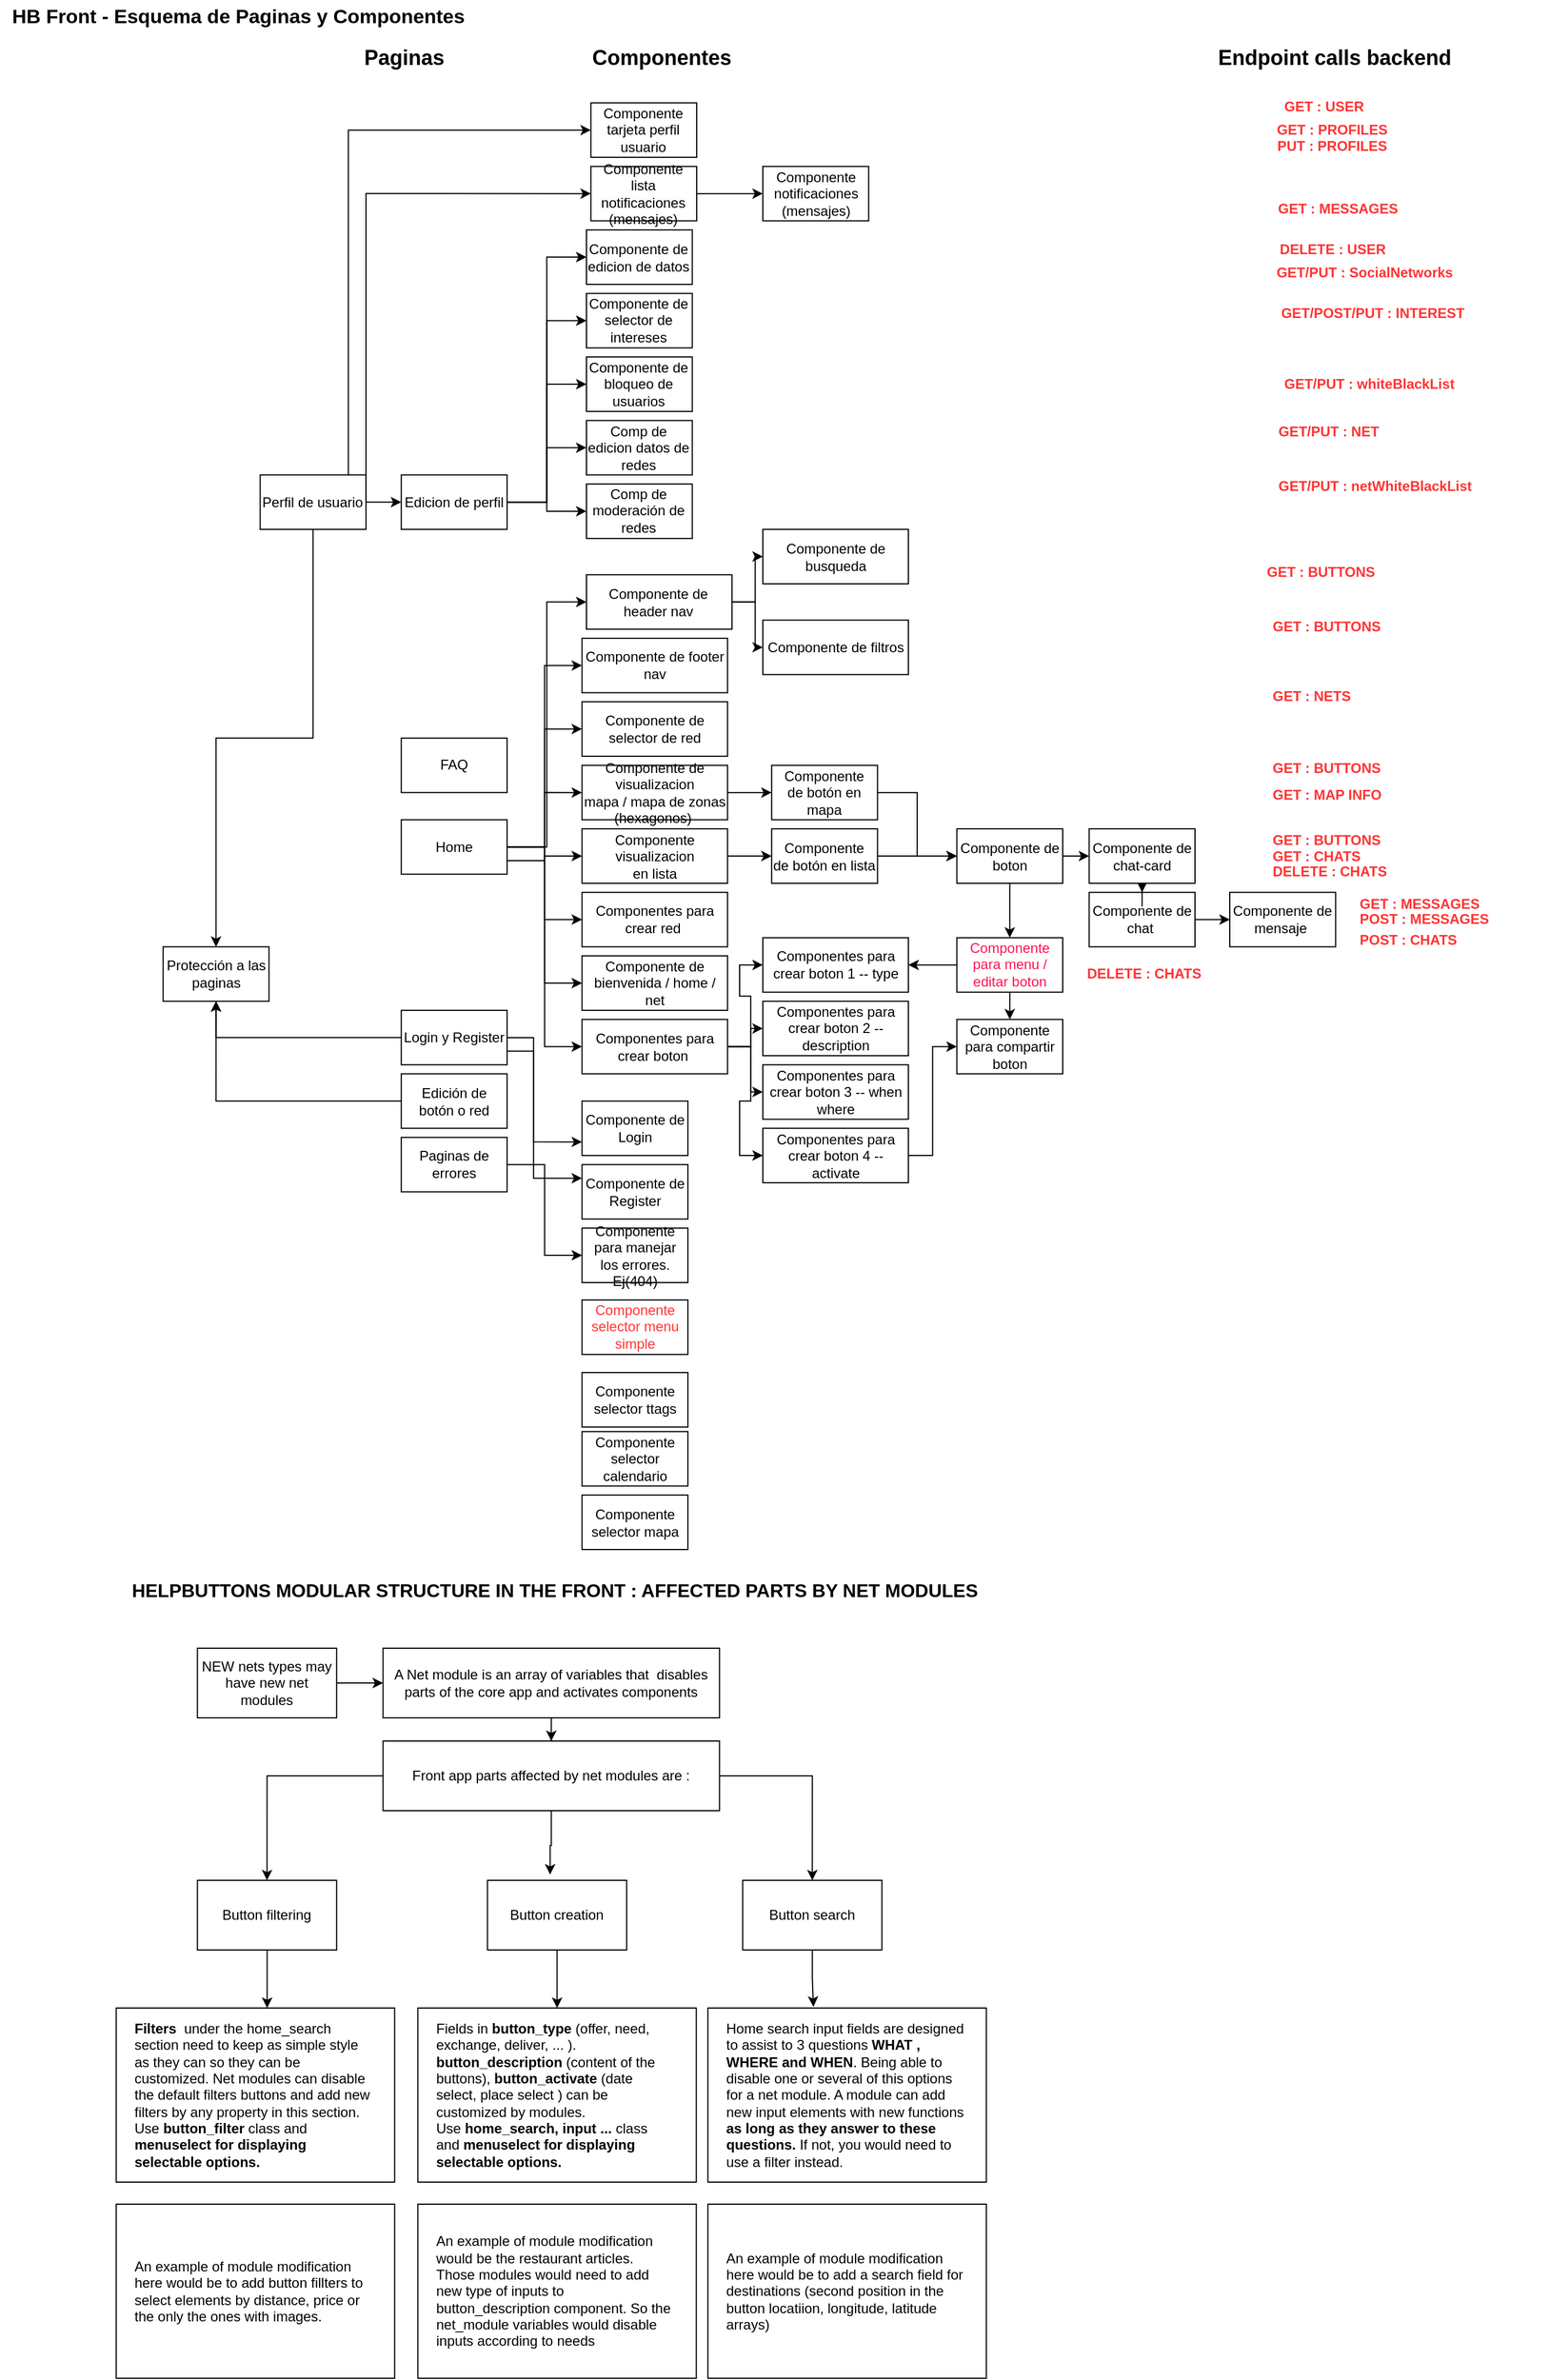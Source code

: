 <mxfile version="15.0.3" type="github" pages="3">
  <diagram id="t38jk_ocBPQWtQ-bKiNd" name="front">
    <mxGraphModel dx="3792" dy="3027" grid="1" gridSize="10" guides="1" tooltips="1" connect="1" arrows="1" fold="1" page="1" pageScale="1" pageWidth="827" pageHeight="1169" math="0" shadow="0">
      <root>
        <mxCell id="0" />
        <mxCell id="1" parent="0" />
        <mxCell id="SZOTgpttpFnsM5RKuekQ-1" value="&lt;font style=&quot;font-size: 17px;&quot;&gt;HB Front - Esquema de Paginas y Componentes&lt;/font&gt;" style="text;html=1;align=center;verticalAlign=middle;resizable=0;points=[];autosize=1;strokeColor=none;fontStyle=1;fontSize=17;" parent="1" vertex="1">
          <mxGeometry x="-790" y="-1150" width="410" height="30" as="geometry" />
        </mxCell>
        <mxCell id="SZOTgpttpFnsM5RKuekQ-2" value="&lt;font style=&quot;font-size: 18px&quot;&gt;Paginas&lt;/font&gt;" style="text;html=1;align=center;verticalAlign=middle;resizable=0;points=[];autosize=1;strokeColor=none;fontStyle=1" parent="1" vertex="1">
          <mxGeometry x="-482.14" y="-1109.998" width="80" height="20" as="geometry" />
        </mxCell>
        <mxCell id="SZOTgpttpFnsM5RKuekQ-3" value="Home" style="whiteSpace=wrap;html=1;" parent="1" vertex="1">
          <mxGeometry x="-444.133" y="-443.727" width="91.218" height="46.909" as="geometry" />
        </mxCell>
        <mxCell id="SZOTgpttpFnsM5RKuekQ-4" value="Perfil de usuario" style="whiteSpace=wrap;html=1;" parent="1" vertex="1">
          <mxGeometry x="-565.756" y="-740.818" width="91.218" height="46.909" as="geometry" />
        </mxCell>
        <mxCell id="SZOTgpttpFnsM5RKuekQ-5" value="Login y Register" style="whiteSpace=wrap;html=1;" parent="1" vertex="1">
          <mxGeometry x="-444.133" y="-279.545" width="91.218" height="46.909" as="geometry" />
        </mxCell>
        <mxCell id="SZOTgpttpFnsM5RKuekQ-6" value="FAQ" style="whiteSpace=wrap;html=1;" parent="1" vertex="1">
          <mxGeometry x="-444.133" y="-514.091" width="91.218" height="46.909" as="geometry" />
        </mxCell>
        <mxCell id="SZOTgpttpFnsM5RKuekQ-7" value="&lt;font style=&quot;font-size: 18px&quot;&gt;Componentes&lt;/font&gt;" style="text;html=1;align=center;verticalAlign=middle;resizable=0;points=[];autosize=1;strokeColor=none;fontStyle=1" parent="1" vertex="1">
          <mxGeometry x="-289.502" y="-1109.998" width="140" height="20" as="geometry" />
        </mxCell>
        <mxCell id="SZOTgpttpFnsM5RKuekQ-8" value="Componente de filtros" style="whiteSpace=wrap;html=1;" parent="1" vertex="1">
          <mxGeometry x="-132.472" y="-615.727" width="125.424" height="46.909" as="geometry" />
        </mxCell>
        <mxCell id="SZOTgpttpFnsM5RKuekQ-9" value="Componente visualizacion&lt;br&gt;en lista" style="whiteSpace=wrap;html=1;" parent="1" vertex="1">
          <mxGeometry x="-288.303" y="-435.909" width="125.424" height="46.909" as="geometry" />
        </mxCell>
        <mxCell id="SZOTgpttpFnsM5RKuekQ-27" style="edgeStyle=orthogonalEdgeStyle;rounded=0;orthogonalLoop=1;jettySize=auto;html=1;exitX=1;exitY=0.75;exitDx=0;exitDy=0;entryX=0;entryY=0.5;entryDx=0;entryDy=0;" parent="1" source="SZOTgpttpFnsM5RKuekQ-3" target="SZOTgpttpFnsM5RKuekQ-9" edge="1">
          <mxGeometry x="-790" y="-1120" as="geometry" />
        </mxCell>
        <mxCell id="SZOTgpttpFnsM5RKuekQ-11" value="Edición de botón o red" style="whiteSpace=wrap;html=1;" parent="1" vertex="1">
          <mxGeometry x="-444.133" y="-224.818" width="91.218" height="46.909" as="geometry" />
        </mxCell>
        <mxCell id="SZOTgpttpFnsM5RKuekQ-12" value="Componente de boton" style="whiteSpace=wrap;html=1;" parent="1" vertex="1">
          <mxGeometry x="34.76" y="-435.909" width="91.218" height="46.909" as="geometry" />
        </mxCell>
        <mxCell id="SZOTgpttpFnsM5RKuekQ-15" value="Componente de chat&amp;nbsp;" style="whiteSpace=wrap;html=1;" parent="1" vertex="1">
          <mxGeometry x="148.782" y="-381.181" width="91.218" height="46.909" as="geometry" />
        </mxCell>
        <mxCell id="SZOTgpttpFnsM5RKuekQ-16" value="Componente de Login" style="whiteSpace=wrap;html=1;" parent="1" vertex="1">
          <mxGeometry x="-288.303" y="-201.364" width="91.218" height="46.909" as="geometry" />
        </mxCell>
        <mxCell id="SZOTgpttpFnsM5RKuekQ-18" style="edgeStyle=orthogonalEdgeStyle;rounded=0;orthogonalLoop=1;jettySize=auto;html=1;entryX=0;entryY=0.75;entryDx=0;entryDy=0;" parent="1" source="SZOTgpttpFnsM5RKuekQ-5" target="SZOTgpttpFnsM5RKuekQ-16" edge="1">
          <mxGeometry x="-790" y="-1120" as="geometry">
            <Array as="points">
              <mxPoint x="-330.111" y="-256.091" />
              <mxPoint x="-330.111" y="-166.182" />
            </Array>
          </mxGeometry>
        </mxCell>
        <mxCell id="SZOTgpttpFnsM5RKuekQ-17" value="Componente de Register" style="whiteSpace=wrap;html=1;" parent="1" vertex="1">
          <mxGeometry x="-288.303" y="-146.636" width="91.218" height="46.909" as="geometry" />
        </mxCell>
        <mxCell id="SZOTgpttpFnsM5RKuekQ-25" style="edgeStyle=orthogonalEdgeStyle;rounded=0;orthogonalLoop=1;jettySize=auto;html=1;exitX=1;exitY=0.75;exitDx=0;exitDy=0;entryX=0;entryY=0.25;entryDx=0;entryDy=0;" parent="1" source="SZOTgpttpFnsM5RKuekQ-5" target="SZOTgpttpFnsM5RKuekQ-17" edge="1">
          <mxGeometry x="-790" y="-1120" as="geometry">
            <Array as="points">
              <mxPoint x="-330.111" y="-244.364" />
              <mxPoint x="-330.111" y="-134.909" />
            </Array>
          </mxGeometry>
        </mxCell>
        <mxCell id="SZOTgpttpFnsM5RKuekQ-20" value="Paginas de errores" style="whiteSpace=wrap;html=1;" parent="1" vertex="1">
          <mxGeometry x="-444.133" y="-170.091" width="91.218" height="46.909" as="geometry" />
        </mxCell>
        <mxCell id="SZOTgpttpFnsM5RKuekQ-21" value="Componente para manejar los errores. Ej(404)" style="whiteSpace=wrap;html=1;" parent="1" vertex="1">
          <mxGeometry x="-288.303" y="-91.909" width="91.218" height="46.909" as="geometry" />
        </mxCell>
        <mxCell id="SZOTgpttpFnsM5RKuekQ-23" style="edgeStyle=orthogonalEdgeStyle;rounded=0;orthogonalLoop=1;jettySize=auto;html=1;exitX=1;exitY=0.5;exitDx=0;exitDy=0;entryX=0;entryY=0.5;entryDx=0;entryDy=0;" parent="1" source="SZOTgpttpFnsM5RKuekQ-20" target="SZOTgpttpFnsM5RKuekQ-21" edge="1">
          <mxGeometry x="-790" y="-1120" as="geometry" />
        </mxCell>
        <mxCell id="OmdR8beN2feNtiAQLMN--1" value="Protección a las paginas" style="whiteSpace=wrap;html=1;" parent="1" vertex="1">
          <mxGeometry x="-649.373" y="-334.273" width="91.218" height="46.909" as="geometry" />
        </mxCell>
        <mxCell id="OmdR8beN2feNtiAQLMN--2" style="edgeStyle=orthogonalEdgeStyle;rounded=0;orthogonalLoop=1;jettySize=auto;html=1;" parent="1" source="SZOTgpttpFnsM5RKuekQ-4" target="OmdR8beN2feNtiAQLMN--1" edge="1">
          <mxGeometry x="-790" y="-1120" as="geometry" />
        </mxCell>
        <mxCell id="OmdR8beN2feNtiAQLMN--3" style="edgeStyle=orthogonalEdgeStyle;rounded=0;orthogonalLoop=1;jettySize=auto;html=1;exitX=0;exitY=0.5;exitDx=0;exitDy=0;" parent="1" source="SZOTgpttpFnsM5RKuekQ-5" target="OmdR8beN2feNtiAQLMN--1" edge="1">
          <mxGeometry x="-790" y="-1120" as="geometry" />
        </mxCell>
        <mxCell id="OmdR8beN2feNtiAQLMN--4" style="edgeStyle=orthogonalEdgeStyle;rounded=0;orthogonalLoop=1;jettySize=auto;html=1;entryX=0.5;entryY=1;entryDx=0;entryDy=0;" parent="1" source="SZOTgpttpFnsM5RKuekQ-11" target="OmdR8beN2feNtiAQLMN--1" edge="1">
          <mxGeometry x="-790" y="-1120" as="geometry" />
        </mxCell>
        <mxCell id="6fj3LKD4eR-H4yI4SIcO-1" value="Componente de mensaje&amp;nbsp;" style="whiteSpace=wrap;html=1;" parent="1" vertex="1">
          <mxGeometry x="270.002" y="-381.185" width="91.218" height="46.909" as="geometry" />
        </mxCell>
        <mxCell id="6fj3LKD4eR-H4yI4SIcO-37" style="edgeStyle=orthogonalEdgeStyle;rounded=0;orthogonalLoop=1;jettySize=auto;html=1;entryX=0;entryY=0.5;entryDx=0;entryDy=0;" parent="1" source="SZOTgpttpFnsM5RKuekQ-15" target="6fj3LKD4eR-H4yI4SIcO-1" edge="1">
          <mxGeometry x="-790" y="-1120" as="geometry" />
        </mxCell>
        <mxCell id="6fj3LKD4eR-H4yI4SIcO-2" value="Componentes para crear red&amp;nbsp;" style="whiteSpace=wrap;html=1;" parent="1" vertex="1">
          <mxGeometry x="-288.303" y="-381.182" width="125.424" height="46.909" as="geometry" />
        </mxCell>
        <mxCell id="6fj3LKD4eR-H4yI4SIcO-11" style="edgeStyle=orthogonalEdgeStyle;rounded=0;orthogonalLoop=1;jettySize=auto;html=1;entryX=0;entryY=0.5;entryDx=0;entryDy=0;" parent="1" source="SZOTgpttpFnsM5RKuekQ-3" target="6fj3LKD4eR-H4yI4SIcO-2" edge="1">
          <mxGeometry x="-790" y="-1120" as="geometry" />
        </mxCell>
        <mxCell id="6fj3LKD4eR-H4yI4SIcO-3" value="Componente de visualizacion&lt;br&gt;mapa / mapa de zonas (hexagonos)&amp;nbsp;&lt;br&gt;" style="whiteSpace=wrap;html=1;" parent="1" vertex="1">
          <mxGeometry x="-288.303" y="-490.636" width="125.424" height="46.909" as="geometry" />
        </mxCell>
        <mxCell id="6fj3LKD4eR-H4yI4SIcO-4" style="edgeStyle=orthogonalEdgeStyle;rounded=0;orthogonalLoop=1;jettySize=auto;html=1;exitX=1;exitY=0.5;exitDx=0;exitDy=0;entryX=0;entryY=0.5;entryDx=0;entryDy=0;" parent="1" source="SZOTgpttpFnsM5RKuekQ-3" target="6fj3LKD4eR-H4yI4SIcO-3" edge="1">
          <mxGeometry x="-790" y="-1120" as="geometry" />
        </mxCell>
        <mxCell id="6fj3LKD4eR-H4yI4SIcO-9" style="edgeStyle=orthogonalEdgeStyle;rounded=0;orthogonalLoop=1;jettySize=auto;html=1;entryX=0;entryY=0.5;entryDx=0;entryDy=0;" parent="1" source="6fj3LKD4eR-H4yI4SIcO-5" target="SZOTgpttpFnsM5RKuekQ-12" edge="1">
          <mxGeometry x="-790" y="-1120" as="geometry" />
        </mxCell>
        <mxCell id="6fj3LKD4eR-H4yI4SIcO-5" value="Componente&lt;br&gt;de botón en lista" style="whiteSpace=wrap;html=1;" parent="1" vertex="1">
          <mxGeometry x="-124.871" y="-435.909" width="91.218" height="46.909" as="geometry" />
        </mxCell>
        <mxCell id="6fj3LKD4eR-H4yI4SIcO-6" style="edgeStyle=orthogonalEdgeStyle;rounded=0;orthogonalLoop=1;jettySize=auto;html=1;" parent="1" source="SZOTgpttpFnsM5RKuekQ-9" target="6fj3LKD4eR-H4yI4SIcO-5" edge="1">
          <mxGeometry x="-790" y="-1120" as="geometry" />
        </mxCell>
        <mxCell id="6fj3LKD4eR-H4yI4SIcO-7" value="Componente de busqueda" style="whiteSpace=wrap;html=1;" parent="1" vertex="1">
          <mxGeometry x="-132.472" y="-693.909" width="125.424" height="46.909" as="geometry" />
        </mxCell>
        <mxCell id="6fj3LKD4eR-H4yI4SIcO-12" value="Edicion de perfil" style="whiteSpace=wrap;html=1;" parent="1" vertex="1">
          <mxGeometry x="-444.133" y="-740.818" width="91.218" height="46.909" as="geometry" />
        </mxCell>
        <mxCell id="6fj3LKD4eR-H4yI4SIcO-14" style="edgeStyle=orthogonalEdgeStyle;rounded=0;orthogonalLoop=1;jettySize=auto;html=1;" parent="1" source="SZOTgpttpFnsM5RKuekQ-4" target="6fj3LKD4eR-H4yI4SIcO-12" edge="1">
          <mxGeometry x="-790" y="-1120" as="geometry" />
        </mxCell>
        <mxCell id="6fj3LKD4eR-H4yI4SIcO-15" value="Componente de selector de intereses" style="whiteSpace=wrap;html=1;" parent="1" vertex="1">
          <mxGeometry x="-284.502" y="-897.182" width="91.218" height="46.909" as="geometry" />
        </mxCell>
        <mxCell id="6fj3LKD4eR-H4yI4SIcO-33" style="edgeStyle=orthogonalEdgeStyle;rounded=0;orthogonalLoop=1;jettySize=auto;html=1;entryX=0;entryY=0.5;entryDx=0;entryDy=0;" parent="1" source="6fj3LKD4eR-H4yI4SIcO-12" target="6fj3LKD4eR-H4yI4SIcO-15" edge="1">
          <mxGeometry x="-790" y="-1120" as="geometry" />
        </mxCell>
        <mxCell id="6fj3LKD4eR-H4yI4SIcO-18" style="edgeStyle=orthogonalEdgeStyle;rounded=0;orthogonalLoop=1;jettySize=auto;html=1;entryX=0;entryY=0.5;entryDx=0;entryDy=0;" parent="1" source="6fj3LKD4eR-H4yI4SIcO-16" target="SZOTgpttpFnsM5RKuekQ-12" edge="1">
          <mxGeometry x="-790" y="-1120" as="geometry" />
        </mxCell>
        <mxCell id="6fj3LKD4eR-H4yI4SIcO-16" value="Componente&lt;br&gt;de botón en mapa" style="whiteSpace=wrap;html=1;" parent="1" vertex="1">
          <mxGeometry x="-124.871" y="-490.636" width="91.218" height="46.909" as="geometry" />
        </mxCell>
        <mxCell id="6fj3LKD4eR-H4yI4SIcO-17" style="edgeStyle=orthogonalEdgeStyle;rounded=0;orthogonalLoop=1;jettySize=auto;html=1;entryX=0;entryY=0.5;entryDx=0;entryDy=0;" parent="1" source="6fj3LKD4eR-H4yI4SIcO-3" target="6fj3LKD4eR-H4yI4SIcO-16" edge="1">
          <mxGeometry x="-790" y="-1120" as="geometry" />
        </mxCell>
        <mxCell id="6fj3LKD4eR-H4yI4SIcO-19" value="Componente de selector de red" style="whiteSpace=wrap;html=1;" parent="1" vertex="1">
          <mxGeometry x="-288.303" y="-545.364" width="125.424" height="46.909" as="geometry" />
        </mxCell>
        <mxCell id="6fj3LKD4eR-H4yI4SIcO-20" style="edgeStyle=orthogonalEdgeStyle;rounded=0;orthogonalLoop=1;jettySize=auto;html=1;entryX=0;entryY=0.5;entryDx=0;entryDy=0;" parent="1" source="SZOTgpttpFnsM5RKuekQ-3" target="6fj3LKD4eR-H4yI4SIcO-19" edge="1">
          <mxGeometry x="-790" y="-1120" as="geometry" />
        </mxCell>
        <mxCell id="6fj3LKD4eR-H4yI4SIcO-21" value="Componente de bloqueo de usuarios" style="whiteSpace=wrap;html=1;" parent="1" vertex="1">
          <mxGeometry x="-284.502" y="-842.455" width="91.218" height="46.909" as="geometry" />
        </mxCell>
        <mxCell id="6fj3LKD4eR-H4yI4SIcO-32" style="edgeStyle=orthogonalEdgeStyle;rounded=0;orthogonalLoop=1;jettySize=auto;html=1;entryX=0;entryY=0.5;entryDx=0;entryDy=0;" parent="1" source="6fj3LKD4eR-H4yI4SIcO-12" target="6fj3LKD4eR-H4yI4SIcO-21" edge="1">
          <mxGeometry x="-790" y="-1120" as="geometry" />
        </mxCell>
        <mxCell id="6fj3LKD4eR-H4yI4SIcO-22" value="Componente de edicion de datos" style="whiteSpace=wrap;html=1;" parent="1" vertex="1">
          <mxGeometry x="-284.502" y="-951.909" width="91.218" height="46.909" as="geometry" />
        </mxCell>
        <mxCell id="6fj3LKD4eR-H4yI4SIcO-25" style="edgeStyle=orthogonalEdgeStyle;rounded=0;orthogonalLoop=1;jettySize=auto;html=1;entryX=0;entryY=0.5;entryDx=0;entryDy=0;" parent="1" source="6fj3LKD4eR-H4yI4SIcO-12" target="6fj3LKD4eR-H4yI4SIcO-22" edge="1">
          <mxGeometry x="-790" y="-1120" as="geometry" />
        </mxCell>
        <mxCell id="6fj3LKD4eR-H4yI4SIcO-23" value="Comp de moderación de redes" style="whiteSpace=wrap;html=1;" parent="1" vertex="1">
          <mxGeometry x="-284.502" y="-733" width="91.218" height="46.909" as="geometry" />
        </mxCell>
        <mxCell id="6fj3LKD4eR-H4yI4SIcO-30" style="edgeStyle=orthogonalEdgeStyle;rounded=0;orthogonalLoop=1;jettySize=auto;html=1;entryX=0;entryY=0.5;entryDx=0;entryDy=0;" parent="1" source="6fj3LKD4eR-H4yI4SIcO-12" target="6fj3LKD4eR-H4yI4SIcO-23" edge="1">
          <mxGeometry x="-790" y="-1120" as="geometry" />
        </mxCell>
        <mxCell id="6fj3LKD4eR-H4yI4SIcO-24" value="Comp de edicion datos de redes" style="whiteSpace=wrap;html=1;" parent="1" vertex="1">
          <mxGeometry x="-284.502" y="-787.727" width="91.218" height="46.909" as="geometry" />
        </mxCell>
        <mxCell id="6fj3LKD4eR-H4yI4SIcO-31" style="edgeStyle=orthogonalEdgeStyle;rounded=0;orthogonalLoop=1;jettySize=auto;html=1;entryX=0;entryY=0.5;entryDx=0;entryDy=0;" parent="1" source="6fj3LKD4eR-H4yI4SIcO-12" target="6fj3LKD4eR-H4yI4SIcO-24" edge="1">
          <mxGeometry x="-790" y="-1120" as="geometry" />
        </mxCell>
        <mxCell id="6fj3LKD4eR-H4yI4SIcO-27" value="Componente tarjeta perfil usuario" style="whiteSpace=wrap;html=1;" parent="1" vertex="1">
          <mxGeometry x="-280.701" y="-1061.364" width="91.218" height="46.909" as="geometry" />
        </mxCell>
        <mxCell id="6fj3LKD4eR-H4yI4SIcO-28" style="edgeStyle=orthogonalEdgeStyle;rounded=0;orthogonalLoop=1;jettySize=auto;html=1;entryX=0;entryY=0.5;entryDx=0;entryDy=0;" parent="1" source="SZOTgpttpFnsM5RKuekQ-4" target="6fj3LKD4eR-H4yI4SIcO-27" edge="1">
          <mxGeometry x="-790" y="-1120" as="geometry">
            <Array as="points">
              <mxPoint x="-489.742" y="-1037.909" />
              <mxPoint x="-280.701" y="-1037.909" />
            </Array>
          </mxGeometry>
        </mxCell>
        <mxCell id="6fj3LKD4eR-H4yI4SIcO-34" value="Componente para menu / editar boton" style="whiteSpace=wrap;html=1;fontColor=#FF1453;" parent="1" vertex="1">
          <mxGeometry x="34.76" y="-342.091" width="91.218" height="46.909" as="geometry" />
        </mxCell>
        <mxCell id="6fj3LKD4eR-H4yI4SIcO-35" style="edgeStyle=orthogonalEdgeStyle;rounded=0;orthogonalLoop=1;jettySize=auto;html=1;entryX=0.5;entryY=0;entryDx=0;entryDy=0;" parent="1" source="SZOTgpttpFnsM5RKuekQ-12" target="6fj3LKD4eR-H4yI4SIcO-34" edge="1">
          <mxGeometry x="-790" y="-1120" as="geometry" />
        </mxCell>
        <mxCell id="6fj3LKD4eR-H4yI4SIcO-39" style="edgeStyle=orthogonalEdgeStyle;rounded=0;orthogonalLoop=1;jettySize=auto;html=1;" parent="1" source="6fj3LKD4eR-H4yI4SIcO-36" target="SZOTgpttpFnsM5RKuekQ-15" edge="1">
          <mxGeometry x="-790" y="-1120" as="geometry" />
        </mxCell>
        <mxCell id="6fj3LKD4eR-H4yI4SIcO-36" value="Componente de chat-card" style="whiteSpace=wrap;html=1;" parent="1" vertex="1">
          <mxGeometry x="148.782" y="-435.909" width="91.218" height="46.909" as="geometry" />
        </mxCell>
        <mxCell id="6fj3LKD4eR-H4yI4SIcO-38" style="edgeStyle=orthogonalEdgeStyle;rounded=0;orthogonalLoop=1;jettySize=auto;html=1;entryX=0;entryY=0.5;entryDx=0;entryDy=0;" parent="1" source="SZOTgpttpFnsM5RKuekQ-12" target="6fj3LKD4eR-H4yI4SIcO-36" edge="1">
          <mxGeometry x="-790" y="-1120" as="geometry" />
        </mxCell>
        <mxCell id="6fj3LKD4eR-H4yI4SIcO-40" value="Componentes para crear boton&amp;nbsp;" style="whiteSpace=wrap;html=1;" parent="1" vertex="1">
          <mxGeometry x="-288.303" y="-271.727" width="125.424" height="46.909" as="geometry" />
        </mxCell>
        <mxCell id="6fj3LKD4eR-H4yI4SIcO-41" style="edgeStyle=orthogonalEdgeStyle;rounded=0;orthogonalLoop=1;jettySize=auto;html=1;entryX=0;entryY=0.5;entryDx=0;entryDy=0;" parent="1" source="SZOTgpttpFnsM5RKuekQ-3" target="6fj3LKD4eR-H4yI4SIcO-40" edge="1">
          <mxGeometry x="-790" y="-1120" as="geometry" />
        </mxCell>
        <mxCell id="6fj3LKD4eR-H4yI4SIcO-44" value="Componente notificaciones (mensajes)" style="whiteSpace=wrap;html=1;" parent="1" vertex="1">
          <mxGeometry x="-132.472" y="-1006.636" width="91.218" height="46.909" as="geometry" />
        </mxCell>
        <mxCell id="Ku-dvzUUB4M1RQIn7SsG-2" style="edgeStyle=orthogonalEdgeStyle;rounded=0;orthogonalLoop=1;jettySize=auto;html=1;entryX=0;entryY=0.5;entryDx=0;entryDy=0;" parent="1" source="Ku-dvzUUB4M1RQIn7SsG-1" target="6fj3LKD4eR-H4yI4SIcO-44" edge="1">
          <mxGeometry x="-790" y="-1120" as="geometry" />
        </mxCell>
        <mxCell id="Ku-dvzUUB4M1RQIn7SsG-1" value="Componente lista notificaciones (mensajes)" style="whiteSpace=wrap;html=1;" parent="1" vertex="1">
          <mxGeometry x="-280.701" y="-1006.636" width="91.218" height="46.909" as="geometry" />
        </mxCell>
        <mxCell id="Ku-dvzUUB4M1RQIn7SsG-3" style="edgeStyle=orthogonalEdgeStyle;rounded=0;orthogonalLoop=1;jettySize=auto;html=1;entryX=0;entryY=0.5;entryDx=0;entryDy=0;" parent="1" source="SZOTgpttpFnsM5RKuekQ-4" target="Ku-dvzUUB4M1RQIn7SsG-1" edge="1">
          <mxGeometry x="-790" y="-1120" as="geometry">
            <Array as="points">
              <mxPoint x="-474.539" y="-983.182" />
            </Array>
          </mxGeometry>
        </mxCell>
        <mxCell id="Ku-dvzUUB4M1RQIn7SsG-4" value="Componentes para crear boton 2 -- description" style="whiteSpace=wrap;html=1;" parent="1" vertex="1">
          <mxGeometry x="-132.472" y="-287.364" width="125.424" height="46.909" as="geometry" />
        </mxCell>
        <mxCell id="Ku-dvzUUB4M1RQIn7SsG-9" style="edgeStyle=orthogonalEdgeStyle;rounded=0;orthogonalLoop=1;jettySize=auto;html=1;entryX=0;entryY=0.5;entryDx=0;entryDy=0;fontSize=17;" parent="1" source="6fj3LKD4eR-H4yI4SIcO-40" target="Ku-dvzUUB4M1RQIn7SsG-4" edge="1">
          <mxGeometry x="-790" y="-1120" as="geometry" />
        </mxCell>
        <mxCell id="Ku-dvzUUB4M1RQIn7SsG-5" value="Componentes para crear boton 3 -- when where" style="whiteSpace=wrap;html=1;" parent="1" vertex="1">
          <mxGeometry x="-132.472" y="-232.636" width="125.424" height="46.909" as="geometry" />
        </mxCell>
        <mxCell id="Ku-dvzUUB4M1RQIn7SsG-10" style="edgeStyle=orthogonalEdgeStyle;rounded=0;orthogonalLoop=1;jettySize=auto;html=1;entryX=0;entryY=0.5;entryDx=0;entryDy=0;fontSize=17;" parent="1" source="6fj3LKD4eR-H4yI4SIcO-40" target="Ku-dvzUUB4M1RQIn7SsG-5" edge="1">
          <mxGeometry x="-790" y="-1120" as="geometry" />
        </mxCell>
        <mxCell id="Ku-dvzUUB4M1RQIn7SsG-6" value="Componentes para crear boton 1 -- type" style="whiteSpace=wrap;html=1;" parent="1" vertex="1">
          <mxGeometry x="-132.472" y="-342.091" width="125.424" height="46.909" as="geometry" />
        </mxCell>
        <mxCell id="Ku-dvzUUB4M1RQIn7SsG-13" style="edgeStyle=orthogonalEdgeStyle;rounded=0;orthogonalLoop=1;jettySize=auto;html=1;entryX=1;entryY=0.5;entryDx=0;entryDy=0;fontSize=17;" parent="1" source="6fj3LKD4eR-H4yI4SIcO-34" target="Ku-dvzUUB4M1RQIn7SsG-6" edge="1">
          <mxGeometry x="-790" y="-1120" as="geometry" />
        </mxCell>
        <mxCell id="Ku-dvzUUB4M1RQIn7SsG-8" style="edgeStyle=orthogonalEdgeStyle;rounded=0;orthogonalLoop=1;jettySize=auto;html=1;entryX=0;entryY=0.5;entryDx=0;entryDy=0;fontSize=17;" parent="1" source="6fj3LKD4eR-H4yI4SIcO-40" target="Ku-dvzUUB4M1RQIn7SsG-6" edge="1">
          <mxGeometry x="-790" y="-1120" as="geometry" />
        </mxCell>
        <mxCell id="Ku-dvzUUB4M1RQIn7SsG-7" value="Componentes para crear boton 4 -- activate" style="whiteSpace=wrap;html=1;" parent="1" vertex="1">
          <mxGeometry x="-132.472" y="-177.909" width="125.424" height="46.909" as="geometry" />
        </mxCell>
        <mxCell id="Ku-dvzUUB4M1RQIn7SsG-11" style="edgeStyle=orthogonalEdgeStyle;rounded=0;orthogonalLoop=1;jettySize=auto;html=1;entryX=0;entryY=0.5;entryDx=0;entryDy=0;fontSize=17;" parent="1" source="6fj3LKD4eR-H4yI4SIcO-40" target="Ku-dvzUUB4M1RQIn7SsG-7" edge="1">
          <mxGeometry x="-790" y="-1120" as="geometry" />
        </mxCell>
        <mxCell id="Ku-dvzUUB4M1RQIn7SsG-12" value="Componente para compartir boton" style="whiteSpace=wrap;html=1;" parent="1" vertex="1">
          <mxGeometry x="34.76" y="-271.727" width="91.218" height="46.909" as="geometry" />
        </mxCell>
        <mxCell id="Ku-dvzUUB4M1RQIn7SsG-26" style="edgeStyle=orthogonalEdgeStyle;rounded=0;orthogonalLoop=1;jettySize=auto;html=1;fontSize=17;" parent="1" source="6fj3LKD4eR-H4yI4SIcO-34" target="Ku-dvzUUB4M1RQIn7SsG-12" edge="1">
          <mxGeometry x="-790" y="-1120" as="geometry" />
        </mxCell>
        <mxCell id="Ku-dvzUUB4M1RQIn7SsG-27" style="edgeStyle=orthogonalEdgeStyle;rounded=0;orthogonalLoop=1;jettySize=auto;html=1;entryX=0;entryY=0.5;entryDx=0;entryDy=0;fontSize=17;" parent="1" source="Ku-dvzUUB4M1RQIn7SsG-7" target="Ku-dvzUUB4M1RQIn7SsG-12" edge="1">
          <mxGeometry x="-790" y="-1120" as="geometry" />
        </mxCell>
        <mxCell id="Ku-dvzUUB4M1RQIn7SsG-14" value="Componente de bienvenida / home / net" style="whiteSpace=wrap;html=1;" parent="1" vertex="1">
          <mxGeometry x="-288.303" y="-326.455" width="125.424" height="46.909" as="geometry" />
        </mxCell>
        <mxCell id="Ku-dvzUUB4M1RQIn7SsG-15" style="edgeStyle=orthogonalEdgeStyle;rounded=0;orthogonalLoop=1;jettySize=auto;html=1;entryX=0;entryY=0.5;entryDx=0;entryDy=0;fontSize=17;" parent="1" source="SZOTgpttpFnsM5RKuekQ-3" target="Ku-dvzUUB4M1RQIn7SsG-14" edge="1">
          <mxGeometry x="-790" y="-1120" as="geometry" />
        </mxCell>
        <mxCell id="Ku-dvzUUB4M1RQIn7SsG-17" style="edgeStyle=orthogonalEdgeStyle;rounded=0;orthogonalLoop=1;jettySize=auto;html=1;entryX=0;entryY=0.5;entryDx=0;entryDy=0;fontSize=17;" parent="1" source="Ku-dvzUUB4M1RQIn7SsG-16" target="6fj3LKD4eR-H4yI4SIcO-7" edge="1">
          <mxGeometry x="-790" y="-1120" as="geometry" />
        </mxCell>
        <mxCell id="Ku-dvzUUB4M1RQIn7SsG-18" style="edgeStyle=orthogonalEdgeStyle;rounded=0;orthogonalLoop=1;jettySize=auto;html=1;entryX=0;entryY=0.5;entryDx=0;entryDy=0;fontSize=17;" parent="1" source="Ku-dvzUUB4M1RQIn7SsG-16" target="SZOTgpttpFnsM5RKuekQ-8" edge="1">
          <mxGeometry x="-790" y="-1120" as="geometry" />
        </mxCell>
        <mxCell id="Ku-dvzUUB4M1RQIn7SsG-16" value="Componente de header nav" style="whiteSpace=wrap;html=1;" parent="1" vertex="1">
          <mxGeometry x="-284.502" y="-654.818" width="125.424" height="46.909" as="geometry" />
        </mxCell>
        <mxCell id="Ku-dvzUUB4M1RQIn7SsG-19" style="edgeStyle=orthogonalEdgeStyle;rounded=0;orthogonalLoop=1;jettySize=auto;html=1;entryX=0;entryY=0.5;entryDx=0;entryDy=0;fontSize=17;" parent="1" source="SZOTgpttpFnsM5RKuekQ-3" target="Ku-dvzUUB4M1RQIn7SsG-16" edge="1">
          <mxGeometry x="-790" y="-1120" as="geometry" />
        </mxCell>
        <mxCell id="Ku-dvzUUB4M1RQIn7SsG-20" value="Componente de footer nav" style="whiteSpace=wrap;html=1;" parent="1" vertex="1">
          <mxGeometry x="-288.303" y="-600.091" width="125.424" height="46.909" as="geometry" />
        </mxCell>
        <mxCell id="Ku-dvzUUB4M1RQIn7SsG-21" style="edgeStyle=orthogonalEdgeStyle;rounded=0;orthogonalLoop=1;jettySize=auto;html=1;entryX=0;entryY=0.5;entryDx=0;entryDy=0;fontSize=17;" parent="1" source="SZOTgpttpFnsM5RKuekQ-3" target="Ku-dvzUUB4M1RQIn7SsG-20" edge="1">
          <mxGeometry x="-790" y="-1120" as="geometry" />
        </mxCell>
        <mxCell id="Ku-dvzUUB4M1RQIn7SsG-22" value="Componente selector ttags" style="whiteSpace=wrap;html=1;" parent="1" vertex="1">
          <mxGeometry x="-288.304" y="32.545" width="91.218" height="46.909" as="geometry" />
        </mxCell>
        <mxCell id="Ku-dvzUUB4M1RQIn7SsG-23" value="Componente selector calendario" style="whiteSpace=wrap;html=1;" parent="1" vertex="1">
          <mxGeometry x="-288.304" y="83.364" width="91.218" height="46.909" as="geometry" />
        </mxCell>
        <mxCell id="Ku-dvzUUB4M1RQIn7SsG-24" value="Componente selector mapa" style="whiteSpace=wrap;html=1;" parent="1" vertex="1">
          <mxGeometry x="-288.304" y="138.091" width="91.218" height="46.909" as="geometry" />
        </mxCell>
        <mxCell id="Ku-dvzUUB4M1RQIn7SsG-25" value="Componente selector menu simple" style="whiteSpace=wrap;html=1;fontColor=#FF3333;" parent="1" vertex="1">
          <mxGeometry x="-288.304" y="-30" width="91.218" height="46.909" as="geometry" />
        </mxCell>
        <mxCell id="XLESubzrK797SfIO4lrb-1" value="&lt;font style=&quot;font-size: 18px&quot;&gt;Endpoint calls backend&lt;/font&gt;" style="text;html=1;align=center;verticalAlign=middle;resizable=0;points=[];autosize=1;strokeColor=none;fontStyle=1" vertex="1" parent="1">
          <mxGeometry x="249.998" y="-1109.998" width="220" height="20" as="geometry" />
        </mxCell>
        <mxCell id="XLESubzrK797SfIO4lrb-2" value="&lt;font color=&quot;#ff3333&quot;&gt;&lt;b&gt;GET : PROFILES&amp;nbsp;&lt;/b&gt;&lt;/font&gt;" style="text;html=1;strokeColor=none;fillColor=none;align=center;verticalAlign=middle;whiteSpace=wrap;rounded=0;" vertex="1" parent="1">
          <mxGeometry x="300" y="-1047.91" width="120" height="20" as="geometry" />
        </mxCell>
        <mxCell id="XLESubzrK797SfIO4lrb-4" value="&lt;font color=&quot;#ff3333&quot;&gt;&lt;b&gt;GET : MESSAGES&amp;nbsp;&lt;/b&gt;&lt;/font&gt;" style="text;html=1;strokeColor=none;fillColor=none;align=center;verticalAlign=middle;whiteSpace=wrap;rounded=0;" vertex="1" parent="1">
          <mxGeometry x="305" y="-980.0" width="120" height="20" as="geometry" />
        </mxCell>
        <mxCell id="XLESubzrK797SfIO4lrb-6" value="&lt;font color=&quot;#ff3333&quot;&gt;&lt;b&gt;GET/POST/PUT : INTEREST&amp;nbsp;&lt;/b&gt;&lt;/font&gt;" style="text;html=1;strokeColor=none;fillColor=none;align=center;verticalAlign=middle;whiteSpace=wrap;rounded=0;" vertex="1" parent="1">
          <mxGeometry x="310" y="-890.27" width="170" height="20" as="geometry" />
        </mxCell>
        <mxCell id="XLESubzrK797SfIO4lrb-8" value="&lt;font color=&quot;#ff3333&quot;&gt;&lt;b&gt;GET/PUT : SocialNetworks&amp;nbsp;&lt;/b&gt;&lt;/font&gt;" style="text;html=1;strokeColor=none;fillColor=none;align=center;verticalAlign=middle;whiteSpace=wrap;rounded=0;" vertex="1" parent="1">
          <mxGeometry x="292.5" y="-925" width="190" height="20" as="geometry" />
        </mxCell>
        <mxCell id="XLESubzrK797SfIO4lrb-10" style="edgeStyle=none;rounded=0;orthogonalLoop=1;jettySize=auto;html=1;exitX=0.75;exitY=1;exitDx=0;exitDy=0;dashed=1;" edge="1" parent="1" source="XLESubzrK797SfIO4lrb-6" target="XLESubzrK797SfIO4lrb-6">
          <mxGeometry relative="1" as="geometry" />
        </mxCell>
        <mxCell id="XLESubzrK797SfIO4lrb-11" value="&lt;font color=&quot;#ff3333&quot;&gt;&lt;b&gt;GET/PUT : whiteBlackList&amp;nbsp;&lt;/b&gt;&lt;/font&gt;" style="text;html=1;strokeColor=none;fillColor=none;align=left;verticalAlign=middle;whiteSpace=wrap;rounded=0;" vertex="1" parent="1">
          <mxGeometry x="315" y="-829" width="165" height="20" as="geometry" />
        </mxCell>
        <mxCell id="XLESubzrK797SfIO4lrb-12" value="&lt;font color=&quot;#ff3333&quot;&gt;&lt;b&gt;GET/PUT : NET&amp;nbsp;&lt;/b&gt;&lt;/font&gt;" style="text;html=1;strokeColor=none;fillColor=none;align=left;verticalAlign=middle;whiteSpace=wrap;rounded=0;" vertex="1" parent="1">
          <mxGeometry x="310" y="-787.73" width="165" height="20" as="geometry" />
        </mxCell>
        <mxCell id="XLESubzrK797SfIO4lrb-13" value="&lt;font color=&quot;#ff3333&quot;&gt;&lt;b&gt;GET/PUT : netWhiteBlackList&amp;nbsp;&lt;/b&gt;&lt;/font&gt;" style="text;html=1;strokeColor=none;fillColor=none;align=left;verticalAlign=middle;whiteSpace=wrap;rounded=0;" vertex="1" parent="1">
          <mxGeometry x="310" y="-740.82" width="210" height="20" as="geometry" />
        </mxCell>
        <mxCell id="XLESubzrK797SfIO4lrb-14" value="" style="group" vertex="1" connectable="0" parent="1">
          <mxGeometry x="-689.83" y="210" width="755" height="689" as="geometry" />
        </mxCell>
        <mxCell id="qKcDBVgmXFxCKRWm-mNG-1" value="&lt;font style=&quot;font-size: 16px&quot;&gt;HELPBUTTONS MODULAR STRUCTURE IN THE FRONT : AFFECTED PARTS BY NET MODULES&amp;nbsp;&lt;/font&gt;" style="text;html=1;align=center;verticalAlign=middle;resizable=0;points=[];autosize=1;strokeColor=none;fontStyle=1;fontSize=16;" parent="XLESubzrK797SfIO4lrb-14" vertex="1">
          <mxGeometry x="5" width="750" height="20" as="geometry" />
        </mxCell>
        <mxCell id="qKcDBVgmXFxCKRWm-mNG-2" value="NEW nets types may have new net modules" style="whiteSpace=wrap;html=1;" parent="XLESubzrK797SfIO4lrb-14" vertex="1">
          <mxGeometry x="70" y="60" width="120" height="60" as="geometry" />
        </mxCell>
        <mxCell id="qKcDBVgmXFxCKRWm-mNG-3" value="A Net module is an array of variables that&amp;nbsp; disables parts of the core app and activates components" style="whiteSpace=wrap;html=1;" parent="XLESubzrK797SfIO4lrb-14" vertex="1">
          <mxGeometry x="230" y="60" width="290" height="60" as="geometry" />
        </mxCell>
        <mxCell id="qKcDBVgmXFxCKRWm-mNG-4" style="edgeStyle=orthogonalEdgeStyle;rounded=0;orthogonalLoop=1;jettySize=auto;html=1;entryX=0;entryY=0.5;entryDx=0;entryDy=0;fontSize=16;" parent="XLESubzrK797SfIO4lrb-14" source="qKcDBVgmXFxCKRWm-mNG-2" target="qKcDBVgmXFxCKRWm-mNG-3" edge="1">
          <mxGeometry relative="1" as="geometry" />
        </mxCell>
        <mxCell id="qKcDBVgmXFxCKRWm-mNG-5" value="Front app parts affected by net modules are :" style="whiteSpace=wrap;html=1;" parent="XLESubzrK797SfIO4lrb-14" vertex="1">
          <mxGeometry x="230" y="140" width="290" height="60" as="geometry" />
        </mxCell>
        <mxCell id="qKcDBVgmXFxCKRWm-mNG-6" style="edgeStyle=orthogonalEdgeStyle;rounded=0;orthogonalLoop=1;jettySize=auto;html=1;entryX=0.5;entryY=0;entryDx=0;entryDy=0;fontSize=16;" parent="XLESubzrK797SfIO4lrb-14" source="qKcDBVgmXFxCKRWm-mNG-3" target="qKcDBVgmXFxCKRWm-mNG-5" edge="1">
          <mxGeometry relative="1" as="geometry" />
        </mxCell>
        <mxCell id="qKcDBVgmXFxCKRWm-mNG-7" value="Button filtering" style="whiteSpace=wrap;html=1;" parent="XLESubzrK797SfIO4lrb-14" vertex="1">
          <mxGeometry x="70" y="260" width="120" height="60" as="geometry" />
        </mxCell>
        <mxCell id="qKcDBVgmXFxCKRWm-mNG-10" style="edgeStyle=orthogonalEdgeStyle;rounded=0;orthogonalLoop=1;jettySize=auto;html=1;entryX=0.5;entryY=0;entryDx=0;entryDy=0;fontSize=16;" parent="XLESubzrK797SfIO4lrb-14" source="qKcDBVgmXFxCKRWm-mNG-5" target="qKcDBVgmXFxCKRWm-mNG-7" edge="1">
          <mxGeometry relative="1" as="geometry" />
        </mxCell>
        <mxCell id="qKcDBVgmXFxCKRWm-mNG-8" value="Button creation" style="whiteSpace=wrap;html=1;" parent="XLESubzrK797SfIO4lrb-14" vertex="1">
          <mxGeometry x="320" y="260" width="120" height="60" as="geometry" />
        </mxCell>
        <mxCell id="qKcDBVgmXFxCKRWm-mNG-11" style="edgeStyle=orthogonalEdgeStyle;rounded=0;orthogonalLoop=1;jettySize=auto;html=1;entryX=0.45;entryY=-0.083;entryDx=0;entryDy=0;entryPerimeter=0;fontSize=16;" parent="XLESubzrK797SfIO4lrb-14" source="qKcDBVgmXFxCKRWm-mNG-5" target="qKcDBVgmXFxCKRWm-mNG-8" edge="1">
          <mxGeometry relative="1" as="geometry" />
        </mxCell>
        <mxCell id="qKcDBVgmXFxCKRWm-mNG-9" value="Button search" style="whiteSpace=wrap;html=1;" parent="XLESubzrK797SfIO4lrb-14" vertex="1">
          <mxGeometry x="540" y="260" width="120" height="60" as="geometry" />
        </mxCell>
        <mxCell id="qKcDBVgmXFxCKRWm-mNG-12" style="edgeStyle=orthogonalEdgeStyle;rounded=0;orthogonalLoop=1;jettySize=auto;html=1;entryX=0.5;entryY=0;entryDx=0;entryDy=0;fontSize=16;" parent="XLESubzrK797SfIO4lrb-14" source="qKcDBVgmXFxCKRWm-mNG-5" target="qKcDBVgmXFxCKRWm-mNG-9" edge="1">
          <mxGeometry relative="1" as="geometry" />
        </mxCell>
        <mxCell id="qKcDBVgmXFxCKRWm-mNG-13" value="&lt;div&gt;Fields in &lt;b&gt;button_type&lt;/b&gt; (offer, need, exchange, deliver, ... ). &lt;b&gt;button_description&lt;/b&gt; (content of the buttons), &lt;b&gt;button_activate&lt;/b&gt;&amp;nbsp;(date select, place select ) can be customized by modules.&lt;/div&gt;&lt;div&gt;Use&amp;nbsp;&lt;b&gt;home_search, input ...&lt;/b&gt;&amp;nbsp;class and&amp;nbsp;&lt;b&gt;menuselect for displaying selectable options.&lt;/b&gt;&lt;br&gt;&lt;/div&gt;" style="whiteSpace=wrap;html=1;spacingLeft=14;spacingRight=19;align=left;" parent="XLESubzrK797SfIO4lrb-14" vertex="1">
          <mxGeometry x="260" y="370" width="240" height="150" as="geometry" />
        </mxCell>
        <mxCell id="qKcDBVgmXFxCKRWm-mNG-14" style="edgeStyle=orthogonalEdgeStyle;rounded=0;orthogonalLoop=1;jettySize=auto;html=1;entryX=0.5;entryY=0;entryDx=0;entryDy=0;fontSize=16;" parent="XLESubzrK797SfIO4lrb-14" source="qKcDBVgmXFxCKRWm-mNG-8" target="qKcDBVgmXFxCKRWm-mNG-13" edge="1">
          <mxGeometry relative="1" as="geometry" />
        </mxCell>
        <mxCell id="qKcDBVgmXFxCKRWm-mNG-15" value="&lt;div&gt;&lt;b&gt;Filters&amp;nbsp;&lt;/b&gt;&amp;nbsp;under the home_search section need to keep as simple style as they can so they can be customized. Net modules can disable the default filters buttons and add new filters by any property in this section.&lt;/div&gt;&lt;div&gt;Use&amp;nbsp;&lt;b&gt;button_filter&lt;/b&gt; class and &lt;b&gt;menuselect for displaying selectable options.&lt;/b&gt;&lt;/div&gt;" style="whiteSpace=wrap;html=1;spacingLeft=14;spacingRight=19;align=left;" parent="XLESubzrK797SfIO4lrb-14" vertex="1">
          <mxGeometry y="370" width="240" height="150" as="geometry" />
        </mxCell>
        <mxCell id="qKcDBVgmXFxCKRWm-mNG-18" style="edgeStyle=orthogonalEdgeStyle;rounded=0;orthogonalLoop=1;jettySize=auto;html=1;entryX=0.542;entryY=0;entryDx=0;entryDy=0;entryPerimeter=0;fontSize=16;" parent="XLESubzrK797SfIO4lrb-14" source="qKcDBVgmXFxCKRWm-mNG-7" target="qKcDBVgmXFxCKRWm-mNG-15" edge="1">
          <mxGeometry relative="1" as="geometry" />
        </mxCell>
        <mxCell id="qKcDBVgmXFxCKRWm-mNG-16" value="Home search input fields are designed to assist to 3 questions &lt;b&gt;WHAT , WHERE and WHEN&lt;/b&gt;. Being able to disable one or several of this options for a net module. A module can add new input elements with new functions &lt;b&gt;as long as they answer to these questions.&lt;/b&gt; If not, you would need to use a filter instead." style="whiteSpace=wrap;html=1;spacingLeft=14;spacingRight=19;align=left;" parent="XLESubzrK797SfIO4lrb-14" vertex="1">
          <mxGeometry x="510" y="370" width="240" height="150" as="geometry" />
        </mxCell>
        <mxCell id="qKcDBVgmXFxCKRWm-mNG-17" style="edgeStyle=orthogonalEdgeStyle;rounded=0;orthogonalLoop=1;jettySize=auto;html=1;entryX=0.379;entryY=-0.007;entryDx=0;entryDy=0;entryPerimeter=0;fontSize=16;" parent="XLESubzrK797SfIO4lrb-14" source="qKcDBVgmXFxCKRWm-mNG-9" target="qKcDBVgmXFxCKRWm-mNG-16" edge="1">
          <mxGeometry relative="1" as="geometry" />
        </mxCell>
        <mxCell id="FBnHwxfnTtsDKr0gBYIw-1" value="&lt;div&gt;An example of module modification would be the restaurant articles. Those modules would need to add new type of inputs to button_description component. So the net_module variables would disable inputs according to needs&lt;/div&gt;" style="whiteSpace=wrap;html=1;spacingLeft=14;spacingRight=19;align=left;" parent="XLESubzrK797SfIO4lrb-14" vertex="1">
          <mxGeometry x="260" y="539" width="240" height="150" as="geometry" />
        </mxCell>
        <mxCell id="FBnHwxfnTtsDKr0gBYIw-2" value="&lt;div&gt;An example of module modification here would be to add button fillters to select elements by distance, price or the only the ones with images.&lt;/div&gt;" style="whiteSpace=wrap;html=1;spacingLeft=14;spacingRight=19;align=left;" parent="XLESubzrK797SfIO4lrb-14" vertex="1">
          <mxGeometry y="539" width="240" height="150" as="geometry" />
        </mxCell>
        <mxCell id="FBnHwxfnTtsDKr0gBYIw-3" value="&lt;div&gt;An example of module modification here would be to add a search field for destinations (second position in the button locatiion, longitude, latitude arrays)&lt;/div&gt;" style="whiteSpace=wrap;html=1;spacingLeft=14;spacingRight=19;align=left;" parent="XLESubzrK797SfIO4lrb-14" vertex="1">
          <mxGeometry x="510" y="539" width="240" height="150" as="geometry" />
        </mxCell>
        <mxCell id="XLESubzrK797SfIO4lrb-15" value="&lt;font color=&quot;#ff3333&quot;&gt;&lt;b&gt;GET : BUTTONS&amp;nbsp;&lt;/b&gt;&lt;/font&gt;" style="text;html=1;strokeColor=none;fillColor=none;align=left;verticalAlign=middle;whiteSpace=wrap;rounded=0;" vertex="1" parent="1">
          <mxGeometry x="300" y="-667" width="165" height="20" as="geometry" />
        </mxCell>
        <mxCell id="XLESubzrK797SfIO4lrb-16" value="&lt;font color=&quot;#ff3333&quot;&gt;&lt;b&gt;GET : BUTTONS&amp;nbsp;&lt;/b&gt;&lt;/font&gt;" style="text;html=1;strokeColor=none;fillColor=none;align=left;verticalAlign=middle;whiteSpace=wrap;rounded=0;" vertex="1" parent="1">
          <mxGeometry x="305" y="-620.09" width="165" height="20" as="geometry" />
        </mxCell>
        <mxCell id="XLESubzrK797SfIO4lrb-17" value="&lt;font color=&quot;#ff3333&quot;&gt;&lt;b&gt;GET : NETS&amp;nbsp;&lt;/b&gt;&lt;/font&gt;" style="text;html=1;strokeColor=none;fillColor=none;align=left;verticalAlign=middle;whiteSpace=wrap;rounded=0;" vertex="1" parent="1">
          <mxGeometry x="305" y="-560" width="165" height="20" as="geometry" />
        </mxCell>
        <mxCell id="XLESubzrK797SfIO4lrb-18" value="&lt;font color=&quot;#ff3333&quot;&gt;&lt;b&gt;GET : BUTTONS&amp;nbsp;&lt;/b&gt;&lt;/font&gt;" style="text;html=1;strokeColor=none;fillColor=none;align=left;verticalAlign=middle;whiteSpace=wrap;rounded=0;" vertex="1" parent="1">
          <mxGeometry x="305" y="-498.45" width="165" height="20" as="geometry" />
        </mxCell>
        <mxCell id="XLESubzrK797SfIO4lrb-19" value="&lt;font color=&quot;#ff3333&quot;&gt;&lt;b&gt;GET : MAP INFO&amp;nbsp;&lt;/b&gt;&lt;/font&gt;" style="text;html=1;strokeColor=none;fillColor=none;align=left;verticalAlign=middle;whiteSpace=wrap;rounded=0;" vertex="1" parent="1">
          <mxGeometry x="305" y="-475" width="165" height="20" as="geometry" />
        </mxCell>
        <mxCell id="XLESubzrK797SfIO4lrb-20" value="&lt;font color=&quot;#ff3333&quot;&gt;&lt;b&gt;GET : BUTTONS&amp;nbsp;&lt;/b&gt;&lt;/font&gt;" style="text;html=1;strokeColor=none;fillColor=none;align=left;verticalAlign=middle;whiteSpace=wrap;rounded=0;" vertex="1" parent="1">
          <mxGeometry x="305" y="-435.91" width="165" height="20" as="geometry" />
        </mxCell>
        <mxCell id="XLESubzrK797SfIO4lrb-21" value="&lt;font color=&quot;#ff3333&quot;&gt;&lt;b&gt;GET : CHATS&amp;nbsp;&lt;/b&gt;&lt;/font&gt;" style="text;html=1;strokeColor=none;fillColor=none;align=left;verticalAlign=middle;whiteSpace=wrap;rounded=0;" vertex="1" parent="1">
          <mxGeometry x="305" y="-422.45" width="165" height="20" as="geometry" />
        </mxCell>
        <mxCell id="XLESubzrK797SfIO4lrb-22" value="&lt;font color=&quot;#ff3333&quot;&gt;&lt;b&gt;GET : MESSAGES&amp;nbsp;&lt;/b&gt;&lt;/font&gt;" style="text;html=1;strokeColor=none;fillColor=none;align=left;verticalAlign=middle;whiteSpace=wrap;rounded=0;" vertex="1" parent="1">
          <mxGeometry x="380" y="-381.19" width="165" height="20" as="geometry" />
        </mxCell>
        <mxCell id="XLESubzrK797SfIO4lrb-23" value="&lt;font color=&quot;#ff3333&quot;&gt;&lt;b&gt;POST : MESSAGES&amp;nbsp;&lt;/b&gt;&lt;/font&gt;" style="text;html=1;strokeColor=none;fillColor=none;align=left;verticalAlign=middle;whiteSpace=wrap;rounded=0;" vertex="1" parent="1">
          <mxGeometry x="380" y="-367.73" width="165" height="20" as="geometry" />
        </mxCell>
        <mxCell id="XLESubzrK797SfIO4lrb-25" value="&lt;font color=&quot;#ff3333&quot;&gt;&lt;b&gt;POST : CHATS&amp;nbsp;&lt;/b&gt;&lt;/font&gt;" style="text;html=1;strokeColor=none;fillColor=none;align=left;verticalAlign=middle;whiteSpace=wrap;rounded=0;" vertex="1" parent="1">
          <mxGeometry x="380" y="-350.27" width="165" height="20" as="geometry" />
        </mxCell>
        <mxCell id="XLESubzrK797SfIO4lrb-26" value="&lt;font color=&quot;#ff3333&quot;&gt;&lt;b&gt;DELETE : CHATS&amp;nbsp;&lt;/b&gt;&lt;/font&gt;" style="text;html=1;strokeColor=none;fillColor=none;align=left;verticalAlign=middle;whiteSpace=wrap;rounded=0;" vertex="1" parent="1">
          <mxGeometry x="305" y="-409" width="165" height="20" as="geometry" />
        </mxCell>
        <mxCell id="XLESubzrK797SfIO4lrb-27" value="&lt;font color=&quot;#ff3333&quot;&gt;&lt;b&gt;DELETE : CHATS&amp;nbsp;&lt;/b&gt;&lt;/font&gt;" style="text;html=1;strokeColor=none;fillColor=none;align=left;verticalAlign=middle;whiteSpace=wrap;rounded=0;" vertex="1" parent="1">
          <mxGeometry x="145" y="-320.82" width="165" height="20" as="geometry" />
        </mxCell>
        <mxCell id="XLESubzrK797SfIO4lrb-28" value="&lt;font color=&quot;#ff3333&quot;&gt;&lt;b&gt;DELETE : USER&amp;nbsp;&lt;/b&gt;&lt;/font&gt;" style="text;html=1;strokeColor=none;fillColor=none;align=center;verticalAlign=middle;whiteSpace=wrap;rounded=0;" vertex="1" parent="1">
          <mxGeometry x="277.5" y="-945" width="165" height="20" as="geometry" />
        </mxCell>
        <mxCell id="XLESubzrK797SfIO4lrb-29" value="&lt;font color=&quot;#ff3333&quot;&gt;&lt;b&gt;PUT : PROFILES&amp;nbsp;&lt;/b&gt;&lt;/font&gt;" style="text;html=1;strokeColor=none;fillColor=none;align=center;verticalAlign=middle;whiteSpace=wrap;rounded=0;" vertex="1" parent="1">
          <mxGeometry x="300" y="-1034.45" width="120" height="20" as="geometry" />
        </mxCell>
        <mxCell id="XLESubzrK797SfIO4lrb-31" value="&lt;font color=&quot;#ff3333&quot;&gt;&lt;b&gt;GET : USER&amp;nbsp;&lt;/b&gt;&lt;/font&gt;" style="text;html=1;strokeColor=none;fillColor=none;align=center;verticalAlign=middle;whiteSpace=wrap;rounded=0;" vertex="1" parent="1">
          <mxGeometry x="292.5" y="-1067.91" width="120" height="20" as="geometry" />
        </mxCell>
      </root>
    </mxGraphModel>
  </diagram>
  <diagram id="ea1I44FguqFmt2WSLL1w" name="back">
    <mxGraphModel dx="3095" dy="874" grid="1" gridSize="10" guides="1" tooltips="1" connect="1" arrows="1" fold="1" page="1" pageScale="1" pageWidth="850" pageHeight="1100" math="0" shadow="0">
      <root>
        <mxCell id="dag3BZGl8zKIvLbGce95-0" />
        <mxCell id="dag3BZGl8zKIvLbGce95-1" parent="dag3BZGl8zKIvLbGce95-0" />
        <mxCell id="V6W2Y2EBEwxrzYX9nes7-61" value="" style="rounded=1;html=1;fontSize=7;whiteSpace=wrap;fontColor=#FF0022;strokeColor=#FF0022;" parent="dag3BZGl8zKIvLbGce95-1" vertex="1">
          <mxGeometry x="-1239.17" y="630" width="120" height="20" as="geometry" />
        </mxCell>
        <mxCell id="V6W2Y2EBEwxrzYX9nes7-62" value="Profiles" style="text;html=1;fillColor=none;align=center;verticalAlign=middle;rounded=0;fontSize=7;whiteSpace=wrap;fontColor=#FF0022;" parent="dag3BZGl8zKIvLbGce95-1" vertex="1">
          <mxGeometry x="-1199.17" y="630" width="40" height="20" as="geometry" />
        </mxCell>
        <mxCell id="V6W2Y2EBEwxrzYX9nes7-63" value="" style="rounded=1;html=1;fontSize=7;whiteSpace=wrap;fontColor=#FF0022;strokeColor=#FF0022;" parent="dag3BZGl8zKIvLbGce95-1" vertex="1">
          <mxGeometry x="-1240" y="670" width="120" height="20" as="geometry" />
        </mxCell>
        <mxCell id="V6W2Y2EBEwxrzYX9nes7-64" style="edgeStyle=none;rounded=0;orthogonalLoop=1;jettySize=auto;html=1;fontSize=7;startArrow=classicThin;startFill=1;endArrow=none;endFill=0;strokeWidth=1;fontColor=#FF0022;strokeColor=#FF0022;" parent="dag3BZGl8zKIvLbGce95-1" source="V6W2Y2EBEwxrzYX9nes7-65" target="V6W2Y2EBEwxrzYX9nes7-63" edge="1">
          <mxGeometry relative="1" as="geometry" />
        </mxCell>
        <mxCell id="V6W2Y2EBEwxrzYX9nes7-65" value="Roles" style="text;html=1;fillColor=none;align=center;verticalAlign=middle;rounded=0;fontSize=7;whiteSpace=wrap;fontColor=#FF0022;strokeColor=#FF0022;" parent="dag3BZGl8zKIvLbGce95-1" vertex="1">
          <mxGeometry x="-1240" y="670" width="120" height="20" as="geometry" />
        </mxCell>
        <mxCell id="V6W2Y2EBEwxrzYX9nes7-66" value="" style="rounded=1;html=1;fontSize=7;whiteSpace=wrap;fontColor=#FF0022;strokeColor=#FF0022;" parent="dag3BZGl8zKIvLbGce95-1" vertex="1">
          <mxGeometry x="-1370" y="670" width="120" height="20" as="geometry" />
        </mxCell>
        <mxCell id="V6W2Y2EBEwxrzYX9nes7-67" style="edgeStyle=none;rounded=0;orthogonalLoop=1;jettySize=auto;html=1;fontSize=7;startArrow=classicThin;startFill=1;endArrow=none;endFill=0;strokeWidth=1;fontColor=#FF0022;strokeColor=#FF0022;" parent="dag3BZGl8zKIvLbGce95-1" source="V6W2Y2EBEwxrzYX9nes7-68" target="V6W2Y2EBEwxrzYX9nes7-66" edge="1">
          <mxGeometry relative="1" as="geometry" />
        </mxCell>
        <mxCell id="V6W2Y2EBEwxrzYX9nes7-68" value="AccountTrackings" style="text;html=1;fillColor=none;align=center;verticalAlign=middle;rounded=0;fontSize=7;whiteSpace=wrap;fontColor=#FF0022;strokeColor=#FF0022;" parent="dag3BZGl8zKIvLbGce95-1" vertex="1">
          <mxGeometry x="-1370" y="670" width="120" height="20" as="geometry" />
        </mxCell>
        <mxCell id="V6W2Y2EBEwxrzYX9nes7-69" value="" style="rounded=1;html=1;fontSize=7;whiteSpace=wrap;fontColor=#FF0022;strokeColor=#FF0022;" parent="dag3BZGl8zKIvLbGce95-1" vertex="1">
          <mxGeometry x="-1370" y="700" width="120" height="20" as="geometry" />
        </mxCell>
        <mxCell id="V6W2Y2EBEwxrzYX9nes7-70" style="edgeStyle=none;rounded=0;orthogonalLoop=1;jettySize=auto;html=1;fontSize=7;startArrow=classicThin;startFill=1;endArrow=none;endFill=0;strokeWidth=1;fontColor=#FF0022;strokeColor=#FF0022;" parent="dag3BZGl8zKIvLbGce95-1" source="V6W2Y2EBEwxrzYX9nes7-71" target="V6W2Y2EBEwxrzYX9nes7-69" edge="1">
          <mxGeometry relative="1" as="geometry" />
        </mxCell>
        <mxCell id="V6W2Y2EBEwxrzYX9nes7-71" value="WhiteBlackList" style="text;html=1;fillColor=none;align=center;verticalAlign=middle;rounded=0;fontSize=7;whiteSpace=wrap;fontColor=#FF0022;strokeColor=#FF0022;" parent="dag3BZGl8zKIvLbGce95-1" vertex="1">
          <mxGeometry x="-1370" y="700" width="120" height="20" as="geometry" />
        </mxCell>
        <mxCell id="V6W2Y2EBEwxrzYX9nes7-72" value="" style="rounded=1;html=1;fontSize=7;whiteSpace=wrap;fontColor=#FF0022;strokeColor=#FF0022;" parent="dag3BZGl8zKIvLbGce95-1" vertex="1">
          <mxGeometry x="-1240" y="700" width="120" height="20" as="geometry" />
        </mxCell>
        <mxCell id="V6W2Y2EBEwxrzYX9nes7-73" style="edgeStyle=none;rounded=0;orthogonalLoop=1;jettySize=auto;html=1;fontSize=7;startArrow=classicThin;startFill=1;endArrow=none;endFill=0;strokeWidth=1;fontColor=#FF0022;strokeColor=#FF0022;" parent="dag3BZGl8zKIvLbGce95-1" source="V6W2Y2EBEwxrzYX9nes7-74" target="V6W2Y2EBEwxrzYX9nes7-72" edge="1">
          <mxGeometry relative="1" as="geometry" />
        </mxCell>
        <mxCell id="V6W2Y2EBEwxrzYX9nes7-74" value="notificationsConfiguration" style="text;html=1;fillColor=none;align=center;verticalAlign=middle;rounded=0;fontSize=7;whiteSpace=wrap;fontColor=#FF0022;strokeColor=#FF0022;" parent="dag3BZGl8zKIvLbGce95-1" vertex="1">
          <mxGeometry x="-1240" y="700" width="120" height="20" as="geometry" />
        </mxCell>
        <mxCell id="V6W2Y2EBEwxrzYX9nes7-75" value="" style="rounded=1;html=1;fontSize=7;whiteSpace=wrap;fontColor=#FF0022;strokeColor=#FF0022;" parent="dag3BZGl8zKIvLbGce95-1" vertex="1">
          <mxGeometry x="-1240" y="730" width="120" height="20" as="geometry" />
        </mxCell>
        <mxCell id="V6W2Y2EBEwxrzYX9nes7-76" style="edgeStyle=none;rounded=0;orthogonalLoop=1;jettySize=auto;html=1;fontSize=7;startArrow=classicThin;startFill=1;endArrow=none;endFill=0;strokeWidth=1;fontColor=#FF0022;strokeColor=#FF0022;" parent="dag3BZGl8zKIvLbGce95-1" source="V6W2Y2EBEwxrzYX9nes7-77" target="V6W2Y2EBEwxrzYX9nes7-75" edge="1">
          <mxGeometry relative="1" as="geometry" />
        </mxCell>
        <mxCell id="V6W2Y2EBEwxrzYX9nes7-77" value="SocialNetworks" style="text;html=1;fillColor=none;align=center;verticalAlign=middle;rounded=0;fontSize=7;whiteSpace=wrap;fontColor=#FF0022;strokeColor=#FF0022;" parent="dag3BZGl8zKIvLbGce95-1" vertex="1">
          <mxGeometry x="-1240" y="730" width="120" height="20" as="geometry" />
        </mxCell>
        <mxCell id="V6W2Y2EBEwxrzYX9nes7-78" value="" style="rounded=1;html=1;fontSize=7;whiteSpace=wrap;fontColor=#FF0022;strokeColor=#FF0022;" parent="dag3BZGl8zKIvLbGce95-1" vertex="1">
          <mxGeometry x="-1370" y="730" width="120" height="20" as="geometry" />
        </mxCell>
        <mxCell id="V6W2Y2EBEwxrzYX9nes7-79" style="edgeStyle=none;rounded=0;orthogonalLoop=1;jettySize=auto;html=1;fontSize=7;startArrow=classicThin;startFill=1;endArrow=none;endFill=0;strokeWidth=1;fontColor=#FF0022;strokeColor=#FF0022;" parent="dag3BZGl8zKIvLbGce95-1" source="V6W2Y2EBEwxrzYX9nes7-80" target="V6W2Y2EBEwxrzYX9nes7-78" edge="1">
          <mxGeometry relative="1" as="geometry" />
        </mxCell>
        <mxCell id="V6W2Y2EBEwxrzYX9nes7-80" value="Roles" style="text;html=1;fillColor=none;align=center;verticalAlign=middle;rounded=0;fontSize=7;whiteSpace=wrap;fontColor=#FF0022;strokeColor=#FF0022;" parent="dag3BZGl8zKIvLbGce95-1" vertex="1">
          <mxGeometry x="-1370" y="730" width="120" height="20" as="geometry" />
        </mxCell>
        <mxCell id="V6W2Y2EBEwxrzYX9nes7-82" value="&lt;font style=&quot;font-size: 5px&quot;&gt;potential division of the User model to reduce the amount of records in one model&lt;br style=&quot;font-size: 5px&quot;&gt;&lt;/font&gt;" style="text;html=1;strokeColor=none;fillColor=none;align=center;verticalAlign=middle;whiteSpace=wrap;rounded=0;rotation=0;fontSize=5;fontColor=#FF0022;" parent="dag3BZGl8zKIvLbGce95-1" vertex="1">
          <mxGeometry x="-1340" y="750" width="190.83" height="30" as="geometry" />
        </mxCell>
        <mxCell id="V6W2Y2EBEwxrzYX9nes7-83" value="" style="group" parent="dag3BZGl8zKIvLbGce95-1" vertex="1" connectable="0">
          <mxGeometry x="-1520" y="890" width="870" height="630" as="geometry" />
        </mxCell>
        <mxCell id="zLh5TAtWIX98nTx9oenu-1" value="" style="rounded=1;whiteSpace=wrap;html=1;strokeWidth=4;" parent="V6W2Y2EBEwxrzYX9nes7-83" vertex="1">
          <mxGeometry x="340" y="170" width="120" height="60" as="geometry" />
        </mxCell>
        <mxCell id="zLh5TAtWIX98nTx9oenu-2" value="" style="rounded=1;whiteSpace=wrap;html=1;strokeWidth=4;" parent="V6W2Y2EBEwxrzYX9nes7-83" vertex="1">
          <mxGeometry x="340" y="420" width="120" height="60" as="geometry" />
        </mxCell>
        <mxCell id="zLh5TAtWIX98nTx9oenu-4" value="" style="rounded=1;whiteSpace=wrap;html=1;strokeWidth=4;" parent="V6W2Y2EBEwxrzYX9nes7-83" vertex="1">
          <mxGeometry x="340" y="290" width="120" height="60" as="geometry" />
        </mxCell>
        <mxCell id="zLh5TAtWIX98nTx9oenu-5" value="Buttons&lt;br&gt;" style="text;html=1;strokeColor=none;fillColor=none;align=center;verticalAlign=middle;whiteSpace=wrap;rounded=0;" parent="V6W2Y2EBEwxrzYX9nes7-83" vertex="1">
          <mxGeometry x="380" y="186" width="40" height="20" as="geometry" />
        </mxCell>
        <mxCell id="zLh5TAtWIX98nTx9oenu-6" value="Users" style="text;html=1;strokeColor=none;fillColor=none;align=center;verticalAlign=middle;whiteSpace=wrap;rounded=0;" parent="V6W2Y2EBEwxrzYX9nes7-83" vertex="1">
          <mxGeometry x="380" y="440" width="40" height="20" as="geometry" />
        </mxCell>
        <mxCell id="zLh5TAtWIX98nTx9oenu-7" value="Nets" style="text;html=1;strokeColor=none;fillColor=none;align=center;verticalAlign=middle;whiteSpace=wrap;rounded=0;" parent="V6W2Y2EBEwxrzYX9nes7-83" vertex="1">
          <mxGeometry x="380" y="310" width="40" height="20" as="geometry" />
        </mxCell>
        <mxCell id="zLh5TAtWIX98nTx9oenu-8" value="" style="rounded=1;whiteSpace=wrap;html=1;strokeWidth=2;" parent="V6W2Y2EBEwxrzYX9nes7-83" vertex="1">
          <mxGeometry x="570" y="230" width="120" height="60" as="geometry" />
        </mxCell>
        <mxCell id="zLh5TAtWIX98nTx9oenu-10" value="tags" style="text;html=1;strokeColor=none;fillColor=none;align=center;verticalAlign=middle;whiteSpace=wrap;rounded=0;" parent="V6W2Y2EBEwxrzYX9nes7-83" vertex="1">
          <mxGeometry x="610" y="250" width="40" height="20" as="geometry" />
        </mxCell>
        <mxCell id="zLh5TAtWIX98nTx9oenu-11" value="" style="rounded=1;whiteSpace=wrap;html=1;strokeWidth=2;" parent="V6W2Y2EBEwxrzYX9nes7-83" vertex="1">
          <mxGeometry x="570" y="360" width="120" height="60" as="geometry" />
        </mxCell>
        <mxCell id="zLh5TAtWIX98nTx9oenu-13" value="interests" style="text;html=1;strokeColor=none;fillColor=none;align=center;verticalAlign=middle;whiteSpace=wrap;rounded=0;" parent="V6W2Y2EBEwxrzYX9nes7-83" vertex="1">
          <mxGeometry x="610" y="380" width="40" height="20" as="geometry" />
        </mxCell>
        <mxCell id="zLh5TAtWIX98nTx9oenu-14" value="" style="rounded=1;whiteSpace=wrap;html=1;" parent="V6W2Y2EBEwxrzYX9nes7-83" vertex="1">
          <mxGeometry x="570" y="100" width="120" height="60" as="geometry" />
        </mxCell>
        <mxCell id="zLh5TAtWIX98nTx9oenu-16" value="chats" style="text;html=1;strokeColor=none;fillColor=none;align=center;verticalAlign=middle;whiteSpace=wrap;rounded=0;" parent="V6W2Y2EBEwxrzYX9nes7-83" vertex="1">
          <mxGeometry x="600" y="120" width="10" height="20" as="geometry" />
        </mxCell>
        <mxCell id="zLh5TAtWIX98nTx9oenu-18" value="" style="rounded=1;whiteSpace=wrap;html=1;" parent="V6W2Y2EBEwxrzYX9nes7-83" vertex="1">
          <mxGeometry x="750" y="100" width="120" height="60" as="geometry" />
        </mxCell>
        <mxCell id="zLh5TAtWIX98nTx9oenu-20" value="messages" style="text;html=1;strokeColor=none;fillColor=none;align=center;verticalAlign=middle;whiteSpace=wrap;rounded=0;" parent="V6W2Y2EBEwxrzYX9nes7-83" vertex="1">
          <mxGeometry x="790" y="120" width="40" height="20" as="geometry" />
        </mxCell>
        <mxCell id="zLh5TAtWIX98nTx9oenu-24" value="" style="rounded=1;whiteSpace=wrap;html=1;" parent="V6W2Y2EBEwxrzYX9nes7-83" vertex="1">
          <mxGeometry x="130" y="170" width="120" height="60" as="geometry" />
        </mxCell>
        <mxCell id="zLh5TAtWIX98nTx9oenu-25" value="images" style="text;html=1;strokeColor=none;fillColor=none;align=center;verticalAlign=middle;whiteSpace=wrap;rounded=0;" parent="V6W2Y2EBEwxrzYX9nes7-83" vertex="1">
          <mxGeometry x="170" y="190" width="40" height="20" as="geometry" />
        </mxCell>
        <mxCell id="zLh5TAtWIX98nTx9oenu-27" value="" style="rounded=1;whiteSpace=wrap;html=1;" parent="V6W2Y2EBEwxrzYX9nes7-83" vertex="1">
          <mxGeometry x="570" y="500" width="120" height="60" as="geometry" />
        </mxCell>
        <mxCell id="zLh5TAtWIX98nTx9oenu-28" value="AUTH-token" style="text;html=1;strokeColor=none;fillColor=none;align=center;verticalAlign=middle;whiteSpace=wrap;rounded=0;" parent="V6W2Y2EBEwxrzYX9nes7-83" vertex="1">
          <mxGeometry x="570" y="500" width="120" height="60" as="geometry" />
        </mxCell>
        <mxCell id="zLh5TAtWIX98nTx9oenu-34" value="" style="rounded=1;whiteSpace=wrap;html=1;" parent="V6W2Y2EBEwxrzYX9nes7-83" vertex="1">
          <mxGeometry x="130" y="370" width="120" height="60" as="geometry" />
        </mxCell>
        <mxCell id="zLh5TAtWIX98nTx9oenu-35" value="languages" style="text;html=1;strokeColor=none;fillColor=none;align=center;verticalAlign=middle;whiteSpace=wrap;rounded=0;" parent="V6W2Y2EBEwxrzYX9nes7-83" vertex="1">
          <mxGeometry x="170" y="390" width="40" height="20" as="geometry" />
        </mxCell>
        <mxCell id="zLh5TAtWIX98nTx9oenu-36" value="" style="rounded=1;whiteSpace=wrap;html=1;strokeWidth=6;" parent="V6W2Y2EBEwxrzYX9nes7-83" vertex="1">
          <mxGeometry x="10" width="200" height="60" as="geometry" />
        </mxCell>
        <mxCell id="zLh5TAtWIX98nTx9oenu-37" value="MODELS CALL" style="text;html=1;strokeColor=none;fillColor=none;align=center;verticalAlign=middle;whiteSpace=wrap;rounded=0;fontSize=22;" parent="V6W2Y2EBEwxrzYX9nes7-83" vertex="1">
          <mxGeometry y="5" width="220" height="50" as="geometry" />
        </mxCell>
        <mxCell id="zLh5TAtWIX98nTx9oenu-45" value="&lt;font style=&quot;font-size: 6px&quot;&gt;HAS SEVERAL&lt;/font&gt;" style="text;html=1;strokeColor=none;fillColor=none;align=center;verticalAlign=middle;whiteSpace=wrap;rounded=0;rotation=0;fontSize=6;fontColor=#FF3333;" parent="V6W2Y2EBEwxrzYX9nes7-83" vertex="1">
          <mxGeometry x="250.83" y="90" width="60" height="20" as="geometry" />
        </mxCell>
        <mxCell id="zLh5TAtWIX98nTx9oenu-54" value="&lt;font style=&quot;font-size: 8px&quot;&gt;HAS SEVERAL&lt;/font&gt;" style="text;html=1;strokeColor=none;fillColor=none;align=center;verticalAlign=middle;whiteSpace=wrap;rounded=0;rotation=0;" parent="V6W2Y2EBEwxrzYX9nes7-83" vertex="1">
          <mxGeometry x="540" y="590" width="140" height="20" as="geometry" />
        </mxCell>
        <mxCell id="zLh5TAtWIX98nTx9oenu-55" value="" style="rounded=1;whiteSpace=wrap;html=1;strokeColor=#FF0022;fontColor=#FF0022;" parent="V6W2Y2EBEwxrzYX9nes7-83" vertex="1">
          <mxGeometry x="10" y="280" width="120" height="60" as="geometry" />
        </mxCell>
        <mxCell id="zLh5TAtWIX98nTx9oenu-57" value="NET_MODULES" style="text;html=1;fillColor=none;align=center;verticalAlign=middle;whiteSpace=wrap;rounded=0;fontColor=#FF0022;" parent="V6W2Y2EBEwxrzYX9nes7-83" vertex="1">
          <mxGeometry x="20" y="300" width="100" height="20" as="geometry" />
        </mxCell>
        <mxCell id="zLh5TAtWIX98nTx9oenu-58" value="" style="rounded=1;html=1;fontSize=7;whiteSpace=wrap;fontColor=#FF0022;strokeColor=#FF0022;" parent="V6W2Y2EBEwxrzYX9nes7-83" vertex="1">
          <mxGeometry x="270.83" y="540" width="120" height="20" as="geometry" />
        </mxCell>
        <mxCell id="zLh5TAtWIX98nTx9oenu-59" value="Users_personal_data" style="text;html=1;fillColor=none;align=center;verticalAlign=middle;rounded=0;fontSize=7;whiteSpace=wrap;fontColor=#FF0022;" parent="V6W2Y2EBEwxrzYX9nes7-83" vertex="1">
          <mxGeometry x="310.83" y="540" width="40" height="20" as="geometry" />
        </mxCell>
        <mxCell id="zLh5TAtWIX98nTx9oenu-60" style="edgeStyle=none;rounded=0;orthogonalLoop=1;jettySize=auto;html=1;exitX=0.5;exitY=1;exitDx=0;exitDy=0;entryX=0.5;entryY=0;entryDx=0;entryDy=0;fontSize=7;startArrow=none;startFill=0;endArrow=none;endFill=0;strokeWidth=1;strokeColor=#FF0022;" parent="V6W2Y2EBEwxrzYX9nes7-83" source="zLh5TAtWIX98nTx9oenu-2" target="zLh5TAtWIX98nTx9oenu-59" edge="1">
          <mxGeometry as="geometry" />
        </mxCell>
        <mxCell id="zLh5TAtWIX98nTx9oenu-61" value="" style="rounded=1;html=1;fontSize=7;whiteSpace=wrap;fontColor=#FF0022;strokeColor=#FF0022;" parent="V6W2Y2EBEwxrzYX9nes7-83" vertex="1">
          <mxGeometry x="270.0" y="580" width="120" height="20" as="geometry" />
        </mxCell>
        <mxCell id="zLh5TAtWIX98nTx9oenu-62" style="edgeStyle=none;rounded=0;orthogonalLoop=1;jettySize=auto;html=1;fontSize=7;startArrow=classicThin;startFill=1;endArrow=none;endFill=0;strokeWidth=1;fontColor=#FF0022;strokeColor=#FF0022;" parent="V6W2Y2EBEwxrzYX9nes7-83" source="zLh5TAtWIX98nTx9oenu-63" target="zLh5TAtWIX98nTx9oenu-61" edge="1">
          <mxGeometry as="geometry" />
        </mxCell>
        <mxCell id="zLh5TAtWIX98nTx9oenu-63" value="Users_contact data" style="text;html=1;fillColor=none;align=center;verticalAlign=middle;rounded=0;fontSize=7;whiteSpace=wrap;fontColor=#FF0022;strokeColor=#FF0022;" parent="V6W2Y2EBEwxrzYX9nes7-83" vertex="1">
          <mxGeometry x="270.0" y="580" width="120" height="20" as="geometry" />
        </mxCell>
        <mxCell id="zLh5TAtWIX98nTx9oenu-64" style="edgeStyle=none;rounded=0;orthogonalLoop=1;jettySize=auto;html=1;exitX=0.428;exitY=1.001;exitDx=0;exitDy=0;entryX=0.5;entryY=0;entryDx=0;entryDy=0;fontSize=7;startArrow=none;startFill=0;endArrow=none;endFill=0;strokeWidth=1;exitPerimeter=0;fontColor=#FF0022;strokeColor=#FF0022;" parent="V6W2Y2EBEwxrzYX9nes7-83" source="zLh5TAtWIX98nTx9oenu-59" target="zLh5TAtWIX98nTx9oenu-63" edge="1">
          <mxGeometry as="geometry" />
        </mxCell>
        <mxCell id="zLh5TAtWIX98nTx9oenu-66" value="&lt;font style=&quot;font-size: 5px&quot;&gt;this has the information about different functionalies and components in front and backend that need to appear / be active in that net&lt;br style=&quot;font-size: 5px&quot;&gt;&lt;/font&gt;" style="text;html=1;strokeColor=none;fillColor=none;align=center;verticalAlign=middle;whiteSpace=wrap;rounded=0;rotation=0;fontSize=5;fontColor=#FF0022;" parent="V6W2Y2EBEwxrzYX9nes7-83" vertex="1">
          <mxGeometry x="30" y="334" width="80" height="40" as="geometry" />
        </mxCell>
        <mxCell id="zLh5TAtWIX98nTx9oenu-67" value="&lt;font style=&quot;font-size: 5px&quot;&gt;potential division of the User model to reduce the amount of records in one model&lt;br style=&quot;font-size: 5px&quot;&gt;&lt;/font&gt;" style="text;html=1;strokeColor=none;fillColor=none;align=center;verticalAlign=middle;whiteSpace=wrap;rounded=0;rotation=0;fontSize=5;fontColor=#FF0022;" parent="V6W2Y2EBEwxrzYX9nes7-83" vertex="1">
          <mxGeometry x="290.83" y="590" width="80" height="40" as="geometry" />
        </mxCell>
        <mxCell id="zLh5TAtWIX98nTx9oenu-142" value="&lt;font style=&quot;font-size: 5px&quot;&gt;CREATE / MODIFY / DELETE&lt;br style=&quot;font-size: 5px&quot;&gt;&lt;/font&gt;" style="text;html=1;strokeColor=none;fillColor=none;align=center;verticalAlign=middle;whiteSpace=wrap;rounded=0;rotation=0;fontSize=5;" parent="V6W2Y2EBEwxrzYX9nes7-83" vertex="1">
          <mxGeometry x="360" y="196" width="80" height="20" as="geometry" />
        </mxCell>
        <mxCell id="zLh5TAtWIX98nTx9oenu-143" value="&lt;font style=&quot;font-size: 5px&quot;&gt;CREATE / MODIFY / DELETE&lt;br style=&quot;font-size: 5px&quot;&gt;&lt;/font&gt;" style="text;html=1;strokeColor=none;fillColor=none;align=center;verticalAlign=middle;whiteSpace=wrap;rounded=0;rotation=0;fontSize=5;" parent="V6W2Y2EBEwxrzYX9nes7-83" vertex="1">
          <mxGeometry x="360" y="320" width="80" height="20" as="geometry" />
        </mxCell>
        <mxCell id="zLh5TAtWIX98nTx9oenu-144" value="&lt;font style=&quot;font-size: 5px&quot;&gt;CREATE / MODIFY / DELETE&lt;br style=&quot;font-size: 5px&quot;&gt;&lt;/font&gt;" style="text;html=1;strokeColor=none;fillColor=none;align=center;verticalAlign=middle;whiteSpace=wrap;rounded=0;rotation=0;fontSize=5;" parent="V6W2Y2EBEwxrzYX9nes7-83" vertex="1">
          <mxGeometry x="360" y="450" width="80" height="20" as="geometry" />
        </mxCell>
        <mxCell id="zLh5TAtWIX98nTx9oenu-146" value="&lt;font style=&quot;font-size: 7px&quot;&gt;FILTER BY &lt;br&gt;tag&lt;br&gt;creator&lt;br&gt;creator.active&lt;br&gt;type&lt;br&gt;location&lt;br&gt;date&lt;br&gt;net&lt;br&gt;active&lt;br&gt;creator.likes&lt;br&gt;&lt;br style=&quot;font-size: 7px&quot;&gt;&lt;/font&gt;" style="text;html=1;strokeColor=none;fillColor=none;align=center;verticalAlign=middle;whiteSpace=wrap;rounded=0;rotation=0;fontSize=7;" parent="V6W2Y2EBEwxrzYX9nes7-83" vertex="1">
          <mxGeometry x="470" y="165" width="50" height="70" as="geometry" />
        </mxCell>
        <mxCell id="zLh5TAtWIX98nTx9oenu-149" value="&lt;font style=&quot;font-size: 5px&quot;&gt;UPLOAD&amp;nbsp; / DELETE&lt;br style=&quot;font-size: 5px&quot;&gt;&lt;/font&gt;" style="text;html=1;strokeColor=none;fillColor=none;align=center;verticalAlign=middle;whiteSpace=wrap;rounded=0;rotation=0;fontSize=5;" parent="V6W2Y2EBEwxrzYX9nes7-83" vertex="1">
          <mxGeometry x="150" y="205" width="80" height="20" as="geometry" />
        </mxCell>
        <mxCell id="cE3q1b6KZCUi-nSdEpHc-0" value="&lt;font style=&quot;font-size: 7px&quot;&gt;FILTER BY &lt;br&gt;name&lt;br&gt;place&lt;br&gt;tags&lt;br&gt;&lt;br style=&quot;font-size: 7px&quot;&gt;&lt;/font&gt;" style="text;html=1;strokeColor=none;fillColor=none;align=center;verticalAlign=middle;whiteSpace=wrap;rounded=0;rotation=0;fontSize=7;" parent="V6W2Y2EBEwxrzYX9nes7-83" vertex="1">
          <mxGeometry x="470" y="290" width="50" height="70" as="geometry" />
        </mxCell>
        <mxCell id="cE3q1b6KZCUi-nSdEpHc-1" value="&lt;font style=&quot;font-size: 7px&quot;&gt;FILTER BY &lt;br&gt;name&lt;br&gt;place&lt;br&gt;tags&lt;br&gt;&lt;br style=&quot;font-size: 7px&quot;&gt;&lt;/font&gt;" style="text;html=1;strokeColor=none;fillColor=none;align=center;verticalAlign=middle;whiteSpace=wrap;rounded=0;rotation=0;fontSize=7;" parent="V6W2Y2EBEwxrzYX9nes7-83" vertex="1">
          <mxGeometry x="470" y="416" width="50" height="70" as="geometry" />
        </mxCell>
        <mxCell id="V6W2Y2EBEwxrzYX9nes7-0" value="&lt;font style=&quot;font-size: 5px&quot;&gt;CREATE&amp;nbsp; / DELETE&lt;br style=&quot;font-size: 5px&quot;&gt;&lt;/font&gt;" style="text;html=1;strokeColor=none;fillColor=none;align=center;verticalAlign=middle;whiteSpace=wrap;rounded=0;rotation=0;fontSize=5;" parent="V6W2Y2EBEwxrzYX9nes7-83" vertex="1">
          <mxGeometry x="590" y="265" width="80" height="20" as="geometry" />
        </mxCell>
        <mxCell id="V6W2Y2EBEwxrzYX9nes7-1" value="&lt;font style=&quot;font-size: 5px&quot;&gt;CREATE&amp;nbsp; / DELETE&lt;br style=&quot;font-size: 5px&quot;&gt;&lt;/font&gt;" style="text;html=1;strokeColor=none;fillColor=none;align=center;verticalAlign=middle;whiteSpace=wrap;rounded=0;rotation=0;fontSize=5;" parent="V6W2Y2EBEwxrzYX9nes7-83" vertex="1">
          <mxGeometry x="590" y="130" width="80" height="20" as="geometry" />
        </mxCell>
        <mxCell id="V6W2Y2EBEwxrzYX9nes7-2" value="&lt;font style=&quot;font-size: 5px&quot;&gt;CREATE&amp;nbsp;&lt;br style=&quot;font-size: 5px&quot;&gt;&lt;/font&gt;" style="text;html=1;strokeColor=none;fillColor=none;align=center;verticalAlign=middle;whiteSpace=wrap;rounded=0;rotation=0;fontSize=5;" parent="V6W2Y2EBEwxrzYX9nes7-83" vertex="1">
          <mxGeometry x="770" y="130" width="80" height="20" as="geometry" />
        </mxCell>
        <mxCell id="V6W2Y2EBEwxrzYX9nes7-3" value="&lt;font style=&quot;font-size: 5px&quot;&gt;CREATE / MODIFY&amp;nbsp; / DELETE&lt;br style=&quot;font-size: 5px&quot;&gt;&lt;/font&gt;" style="text;html=1;strokeColor=none;fillColor=none;align=center;verticalAlign=middle;whiteSpace=wrap;rounded=0;rotation=0;fontSize=5;" parent="V6W2Y2EBEwxrzYX9nes7-83" vertex="1">
          <mxGeometry x="590" y="394" width="80" height="20" as="geometry" />
        </mxCell>
        <mxCell id="dag3BZGl8zKIvLbGce95-23" value="" style="rounded=1;whiteSpace=wrap;html=1;strokeWidth=4;" parent="dag3BZGl8zKIvLbGce95-1" vertex="1">
          <mxGeometry x="-1170" y="260" width="120" height="60" as="geometry" />
        </mxCell>
        <mxCell id="gEYj6ZNCUAhiJLgbLlPA-0" style="rounded=0;orthogonalLoop=1;jettySize=auto;html=1;entryX=1;entryY=1;entryDx=0;entryDy=0;dashed=1;" edge="1" parent="dag3BZGl8zKIvLbGce95-1" source="dag3BZGl8zKIvLbGce95-24" target="dag3BZGl8zKIvLbGce95-36">
          <mxGeometry relative="1" as="geometry">
            <Array as="points">
              <mxPoint x="-980" y="670" />
              <mxPoint x="-750" y="670" />
              <mxPoint x="-750" y="530" />
            </Array>
          </mxGeometry>
        </mxCell>
        <mxCell id="dag3BZGl8zKIvLbGce95-24" value="" style="rounded=1;whiteSpace=wrap;html=1;strokeWidth=4;" parent="dag3BZGl8zKIvLbGce95-1" vertex="1">
          <mxGeometry x="-1170" y="510" width="120" height="60" as="geometry" />
        </mxCell>
        <mxCell id="dag3BZGl8zKIvLbGce95-25" style="edgeStyle=none;rounded=0;orthogonalLoop=1;jettySize=auto;html=1;entryX=0.617;entryY=1.047;entryDx=0;entryDy=0;dashed=1;fontSize=6;startArrow=openThin;startFill=0;endArrow=classicThin;endFill=1;strokeWidth=1;entryPerimeter=0;exitX=0.611;exitY=-0.033;exitDx=0;exitDy=0;exitPerimeter=0;" parent="dag3BZGl8zKIvLbGce95-1" source="dag3BZGl8zKIvLbGce95-26" target="dag3BZGl8zKIvLbGce95-23" edge="1">
          <mxGeometry x="-1510" y="90" as="geometry" />
        </mxCell>
        <mxCell id="0AUvMwcoBV5L0_njQeyV-74" style="rounded=0;orthogonalLoop=1;jettySize=auto;html=1;entryX=1;entryY=0.5;entryDx=0;entryDy=0;fontSize=16;strokeColor=#FF3333;" parent="dag3BZGl8zKIvLbGce95-1" source="dag3BZGl8zKIvLbGce95-26" target="0AUvMwcoBV5L0_njQeyV-72" edge="1">
          <mxGeometry relative="1" as="geometry" />
        </mxCell>
        <mxCell id="dag3BZGl8zKIvLbGce95-26" value="" style="rounded=1;whiteSpace=wrap;html=1;strokeWidth=4;" parent="dag3BZGl8zKIvLbGce95-1" vertex="1">
          <mxGeometry x="-1170" y="380" width="120" height="60" as="geometry" />
        </mxCell>
        <mxCell id="dag3BZGl8zKIvLbGce95-27" value="Buttons&lt;br&gt;" style="text;html=1;strokeColor=none;fillColor=none;align=center;verticalAlign=middle;whiteSpace=wrap;rounded=0;" parent="dag3BZGl8zKIvLbGce95-1" vertex="1">
          <mxGeometry x="-1130" y="280" width="40" height="20" as="geometry" />
        </mxCell>
        <mxCell id="dag3BZGl8zKIvLbGce95-28" value="Users" style="text;html=1;strokeColor=none;fillColor=none;align=center;verticalAlign=middle;whiteSpace=wrap;rounded=0;" parent="dag3BZGl8zKIvLbGce95-1" vertex="1">
          <mxGeometry x="-1130" y="530" width="40" height="20" as="geometry" />
        </mxCell>
        <mxCell id="dag3BZGl8zKIvLbGce95-29" value="Nets" style="text;html=1;strokeColor=none;fillColor=none;align=center;verticalAlign=middle;whiteSpace=wrap;rounded=0;" parent="dag3BZGl8zKIvLbGce95-1" vertex="1">
          <mxGeometry x="-1130" y="400" width="40" height="20" as="geometry" />
        </mxCell>
        <mxCell id="dag3BZGl8zKIvLbGce95-30" value="" style="rounded=1;whiteSpace=wrap;html=1;strokeWidth=2;" parent="dag3BZGl8zKIvLbGce95-1" vertex="1">
          <mxGeometry x="-940" y="320" width="120" height="60" as="geometry" />
        </mxCell>
        <mxCell id="dag3BZGl8zKIvLbGce95-31" style="rounded=0;orthogonalLoop=1;jettySize=auto;html=1;entryX=0;entryY=0.5;entryDx=0;entryDy=0;dashed=1;endArrow=classicThin;endFill=1;exitX=1;exitY=0.5;exitDx=0;exitDy=0;" parent="dag3BZGl8zKIvLbGce95-1" source="dag3BZGl8zKIvLbGce95-26" target="dag3BZGl8zKIvLbGce95-30" edge="1">
          <mxGeometry x="-1510" y="90" as="geometry" />
        </mxCell>
        <mxCell id="dag3BZGl8zKIvLbGce95-32" value="tags" style="text;html=1;strokeColor=none;fillColor=none;align=center;verticalAlign=middle;whiteSpace=wrap;rounded=0;" parent="dag3BZGl8zKIvLbGce95-1" vertex="1">
          <mxGeometry x="-900" y="340" width="40" height="20" as="geometry" />
        </mxCell>
        <mxCell id="dag3BZGl8zKIvLbGce95-33" value="" style="rounded=1;whiteSpace=wrap;html=1;strokeWidth=2;" parent="dag3BZGl8zKIvLbGce95-1" vertex="1">
          <mxGeometry x="-940" y="450" width="120" height="60" as="geometry" />
        </mxCell>
        <mxCell id="dag3BZGl8zKIvLbGce95-34" style="rounded=0;orthogonalLoop=1;jettySize=auto;html=1;exitX=1;exitY=0.5;exitDx=0;exitDy=0;entryX=0;entryY=0.5;entryDx=0;entryDy=0;dashed=1;endArrow=classicThin;endFill=1;" parent="dag3BZGl8zKIvLbGce95-1" source="dag3BZGl8zKIvLbGce95-24" target="dag3BZGl8zKIvLbGce95-33" edge="1">
          <mxGeometry x="-1510" y="90" as="geometry" />
        </mxCell>
        <mxCell id="dag3BZGl8zKIvLbGce95-35" value="interests" style="text;html=1;strokeColor=none;fillColor=none;align=center;verticalAlign=middle;whiteSpace=wrap;rounded=0;" parent="dag3BZGl8zKIvLbGce95-1" vertex="1">
          <mxGeometry x="-900" y="470" width="40" height="20" as="geometry" />
        </mxCell>
        <mxCell id="dag3BZGl8zKIvLbGce95-36" value="" style="rounded=1;whiteSpace=wrap;html=1;" parent="dag3BZGl8zKIvLbGce95-1" vertex="1">
          <mxGeometry x="-940" y="190" width="120" height="60" as="geometry" />
        </mxCell>
        <mxCell id="dag3BZGl8zKIvLbGce95-37" style="rounded=0;orthogonalLoop=1;jettySize=auto;html=1;entryX=0;entryY=0.5;entryDx=0;entryDy=0;" parent="dag3BZGl8zKIvLbGce95-1" source="dag3BZGl8zKIvLbGce95-23" target="dag3BZGl8zKIvLbGce95-36" edge="1">
          <mxGeometry x="-1510" y="90" as="geometry" />
        </mxCell>
        <mxCell id="dag3BZGl8zKIvLbGce95-38" value="chats" style="text;html=1;strokeColor=none;fillColor=none;align=center;verticalAlign=middle;whiteSpace=wrap;rounded=0;" parent="dag3BZGl8zKIvLbGce95-1" vertex="1">
          <mxGeometry x="-900" y="210" width="40" height="20" as="geometry" />
        </mxCell>
        <mxCell id="dag3BZGl8zKIvLbGce95-39" style="edgeStyle=none;rounded=0;orthogonalLoop=1;jettySize=auto;html=1;entryX=0.5;entryY=1;entryDx=0;entryDy=0;fontSize=7;startArrow=classicThin;startFill=1;endArrow=none;endFill=0;strokeWidth=1;" parent="dag3BZGl8zKIvLbGce95-1" source="dag3BZGl8zKIvLbGce95-40" target="dag3BZGl8zKIvLbGce95-24" edge="1">
          <mxGeometry x="-1510" y="90" as="geometry">
            <Array as="points">
              <mxPoint x="-700" y="680" />
              <mxPoint x="-1050" y="680" />
            </Array>
          </mxGeometry>
        </mxCell>
        <mxCell id="dag3BZGl8zKIvLbGce95-40" value="" style="rounded=1;whiteSpace=wrap;html=1;" parent="dag3BZGl8zKIvLbGce95-1" vertex="1">
          <mxGeometry x="-760" y="190" width="120" height="60" as="geometry" />
        </mxCell>
        <mxCell id="dag3BZGl8zKIvLbGce95-41" style="edgeStyle=orthogonalEdgeStyle;rounded=0;orthogonalLoop=1;jettySize=auto;html=1;entryX=0;entryY=0.5;entryDx=0;entryDy=0;" parent="dag3BZGl8zKIvLbGce95-1" source="dag3BZGl8zKIvLbGce95-36" target="dag3BZGl8zKIvLbGce95-40" edge="1">
          <mxGeometry x="-1510" y="90" as="geometry" />
        </mxCell>
        <mxCell id="dag3BZGl8zKIvLbGce95-42" value="messages" style="text;html=1;strokeColor=none;fillColor=none;align=center;verticalAlign=middle;whiteSpace=wrap;rounded=0;" parent="dag3BZGl8zKIvLbGce95-1" vertex="1">
          <mxGeometry x="-720" y="210" width="40" height="20" as="geometry" />
        </mxCell>
        <mxCell id="dag3BZGl8zKIvLbGce95-43" style="edgeStyle=none;rounded=0;orthogonalLoop=1;jettySize=auto;html=1;endArrow=none;endFill=0;exitX=1;exitY=0.5;exitDx=0;exitDy=0;startArrow=classicThin;startFill=1;" parent="dag3BZGl8zKIvLbGce95-1" source="dag3BZGl8zKIvLbGce95-46" edge="1">
          <mxGeometry x="-1510" y="90" as="geometry">
            <mxPoint x="-1170" y="410" as="targetPoint" />
          </mxGeometry>
        </mxCell>
        <mxCell id="dag3BZGl8zKIvLbGce95-44" style="edgeStyle=none;rounded=0;orthogonalLoop=1;jettySize=auto;html=1;entryX=0;entryY=0.5;entryDx=0;entryDy=0;endArrow=none;endFill=0;startArrow=classicThin;startFill=1;strokeColor=#FF3333;" parent="dag3BZGl8zKIvLbGce95-1" source="dag3BZGl8zKIvLbGce95-46" target="dag3BZGl8zKIvLbGce95-23" edge="1">
          <mxGeometry x="-1510" y="90" as="geometry" />
        </mxCell>
        <mxCell id="dag3BZGl8zKIvLbGce95-45" style="edgeStyle=none;rounded=0;orthogonalLoop=1;jettySize=auto;html=1;entryX=0;entryY=0.5;entryDx=0;entryDy=0;endArrow=none;endFill=0;exitX=1;exitY=0.5;exitDx=0;exitDy=0;" parent="dag3BZGl8zKIvLbGce95-1" source="dag3BZGl8zKIvLbGce95-46" target="dag3BZGl8zKIvLbGce95-24" edge="1">
          <mxGeometry x="-1510" y="90" as="geometry" />
        </mxCell>
        <mxCell id="dag3BZGl8zKIvLbGce95-46" value="" style="rounded=1;whiteSpace=wrap;html=1;" parent="dag3BZGl8zKIvLbGce95-1" vertex="1">
          <mxGeometry x="-1380" y="260" width="120" height="60" as="geometry" />
        </mxCell>
        <mxCell id="dag3BZGl8zKIvLbGce95-47" value="images" style="text;html=1;strokeColor=none;fillColor=none;align=center;verticalAlign=middle;whiteSpace=wrap;rounded=0;" parent="dag3BZGl8zKIvLbGce95-1" vertex="1">
          <mxGeometry x="-1340" y="280" width="40" height="20" as="geometry" />
        </mxCell>
        <mxCell id="dag3BZGl8zKIvLbGce95-48" style="rounded=0;orthogonalLoop=1;jettySize=auto;html=1;exitX=0;exitY=0.5;exitDx=0;exitDy=0;entryX=1;entryY=0.5;entryDx=0;entryDy=0;endArrow=none;endFill=0;startArrow=classicThin;startFill=1;" parent="dag3BZGl8zKIvLbGce95-1" source="dag3BZGl8zKIvLbGce95-49" target="dag3BZGl8zKIvLbGce95-24" edge="1">
          <mxGeometry x="-1510" y="90" as="geometry" />
        </mxCell>
        <mxCell id="dag3BZGl8zKIvLbGce95-49" value="" style="rounded=1;whiteSpace=wrap;html=1;" parent="dag3BZGl8zKIvLbGce95-1" vertex="1">
          <mxGeometry x="-940" y="560" width="120" height="60" as="geometry" />
        </mxCell>
        <mxCell id="dag3BZGl8zKIvLbGce95-50" value="AUTH-token" style="text;html=1;strokeColor=none;fillColor=none;align=center;verticalAlign=middle;whiteSpace=wrap;rounded=0;" parent="dag3BZGl8zKIvLbGce95-1" vertex="1">
          <mxGeometry x="-940" y="560" width="120" height="60" as="geometry" />
        </mxCell>
        <mxCell id="dag3BZGl8zKIvLbGce95-51" value="" style="endArrow=openThin;html=1;exitX=0.5;exitY=0;exitDx=0;exitDy=0;startArrow=none;startFill=0;endFill=0;dashed=1;" parent="dag3BZGl8zKIvLbGce95-1" source="dag3BZGl8zKIvLbGce95-33" edge="1">
          <mxGeometry x="-1510" y="90" width="50" height="50" as="geometry">
            <mxPoint x="-940" y="400" as="sourcePoint" />
            <mxPoint x="-880" y="380" as="targetPoint" />
          </mxGeometry>
        </mxCell>
        <mxCell id="dag3BZGl8zKIvLbGce95-52" value="" style="endArrow=classicThin;html=1;exitX=1;exitY=0.5;exitDx=0;exitDy=0;entryX=0;entryY=0.5;entryDx=0;entryDy=0;dashed=1;endFill=1;" parent="dag3BZGl8zKIvLbGce95-1" source="dag3BZGl8zKIvLbGce95-23" target="dag3BZGl8zKIvLbGce95-30" edge="1">
          <mxGeometry x="-1510" y="90" width="50" height="50" as="geometry">
            <mxPoint x="-940" y="400" as="sourcePoint" />
            <mxPoint x="-890" y="350" as="targetPoint" />
          </mxGeometry>
        </mxCell>
        <mxCell id="dag3BZGl8zKIvLbGce95-53" value="" style="endArrow=classicThin;html=1;strokeWidth=1;entryX=1;entryY=0.5;entryDx=0;entryDy=0;exitX=0;exitY=0.5;exitDx=0;exitDy=0;startArrow=none;startFill=0;endFill=1;dashed=1;fontColor=#FF0022;strokeColor=#FF0022;" parent="dag3BZGl8zKIvLbGce95-1" source="dag3BZGl8zKIvLbGce95-40" target="dag3BZGl8zKIvLbGce95-46" edge="1">
          <mxGeometry x="-1510" y="90" width="50" height="50" as="geometry">
            <mxPoint x="-940" y="400" as="sourcePoint" />
            <mxPoint x="-890" y="350" as="targetPoint" />
            <Array as="points">
              <mxPoint x="-810" y="150" />
              <mxPoint x="-1150" y="150" />
            </Array>
          </mxGeometry>
        </mxCell>
        <mxCell id="dag3BZGl8zKIvLbGce95-54" style="edgeStyle=none;rounded=0;orthogonalLoop=1;jettySize=auto;html=1;entryX=0;entryY=0.5;entryDx=0;entryDy=0;endArrow=none;endFill=0;exitX=1;exitY=0.5;exitDx=0;exitDy=0;dashed=1;startArrow=openThin;startFill=0;" parent="dag3BZGl8zKIvLbGce95-1" source="dag3BZGl8zKIvLbGce95-56" target="dag3BZGl8zKIvLbGce95-26" edge="1">
          <mxGeometry x="-1510" y="90" as="geometry" />
        </mxCell>
        <mxCell id="dag3BZGl8zKIvLbGce95-55" style="edgeStyle=none;rounded=0;orthogonalLoop=1;jettySize=auto;html=1;entryX=0;entryY=0.5;entryDx=0;entryDy=0;endArrow=none;endFill=0;exitX=1;exitY=0.5;exitDx=0;exitDy=0;dashed=1;startArrow=classicThin;startFill=1;" parent="dag3BZGl8zKIvLbGce95-1" source="dag3BZGl8zKIvLbGce95-56" target="dag3BZGl8zKIvLbGce95-24" edge="1">
          <mxGeometry x="-1510" y="90" as="geometry" />
        </mxCell>
        <mxCell id="dag3BZGl8zKIvLbGce95-56" value="" style="rounded=1;whiteSpace=wrap;html=1;" parent="dag3BZGl8zKIvLbGce95-1" vertex="1">
          <mxGeometry x="-1380" y="460" width="120" height="60" as="geometry" />
        </mxCell>
        <mxCell id="dag3BZGl8zKIvLbGce95-57" value="languages" style="text;html=1;strokeColor=none;fillColor=none;align=center;verticalAlign=middle;whiteSpace=wrap;rounded=0;" parent="dag3BZGl8zKIvLbGce95-1" vertex="1">
          <mxGeometry x="-1340" y="480" width="40" height="20" as="geometry" />
        </mxCell>
        <mxCell id="dag3BZGl8zKIvLbGce95-58" value="" style="rounded=1;whiteSpace=wrap;html=1;strokeWidth=6;" parent="dag3BZGl8zKIvLbGce95-1" vertex="1">
          <mxGeometry x="-1500" y="90" width="200" height="60" as="geometry" />
        </mxCell>
        <mxCell id="dag3BZGl8zKIvLbGce95-59" value="MODELS RELATIONS" style="text;html=1;strokeColor=none;fillColor=none;align=center;verticalAlign=middle;whiteSpace=wrap;rounded=0;fontSize=22;" parent="dag3BZGl8zKIvLbGce95-1" vertex="1">
          <mxGeometry x="-1510" y="95" width="220" height="50" as="geometry" />
        </mxCell>
        <mxCell id="dag3BZGl8zKIvLbGce95-60" value="&lt;font style=&quot;font-size: 8px&quot;&gt;HAS SEVERAL&lt;/font&gt;" style="text;html=1;strokeColor=none;fillColor=none;align=center;verticalAlign=middle;whiteSpace=wrap;rounded=0;rotation=-20;" parent="dag3BZGl8zKIvLbGce95-1" vertex="1">
          <mxGeometry x="-1040" y="226" width="80" height="20" as="geometry" />
        </mxCell>
        <mxCell id="dag3BZGl8zKIvLbGce95-61" value="&lt;font style=&quot;font-size: 6px;&quot;&gt;HAS SEVERAL&lt;/font&gt;" style="text;html=1;strokeColor=none;fillColor=none;align=center;verticalAlign=middle;whiteSpace=wrap;rounded=0;rotation=0;fontSize=6;" parent="dag3BZGl8zKIvLbGce95-1" vertex="1">
          <mxGeometry x="-830" y="220" width="80" height="20" as="geometry" />
        </mxCell>
        <mxCell id="dag3BZGl8zKIvLbGce95-62" value="&lt;font style=&quot;font-size: 6px&quot;&gt;HAS REFERENCE TO&amp;nbsp;&lt;br&gt;SEVERAL&lt;br&gt;&lt;/font&gt;" style="text;html=1;strokeColor=none;fillColor=none;align=center;verticalAlign=middle;whiteSpace=wrap;rounded=0;rotation=-30;fontSize=6;" parent="dag3BZGl8zKIvLbGce95-1" vertex="1">
          <mxGeometry x="-1030" y="380" width="80" height="20" as="geometry" />
        </mxCell>
        <mxCell id="dag3BZGl8zKIvLbGce95-63" value="&lt;font style=&quot;font-size: 6px&quot;&gt;HAS REFERENCE TO&amp;nbsp;&lt;br&gt;SEVERAL&lt;br&gt;&lt;/font&gt;" style="text;html=1;strokeColor=none;fillColor=none;align=center;verticalAlign=middle;whiteSpace=wrap;rounded=0;rotation=30;fontSize=6;" parent="dag3BZGl8zKIvLbGce95-1" vertex="1">
          <mxGeometry x="-1040" y="320" width="80" height="20" as="geometry" />
        </mxCell>
        <mxCell id="dag3BZGl8zKIvLbGce95-64" value="&lt;font style=&quot;font-size: 6px&quot;&gt;HAS ONE&lt;br&gt;&lt;/font&gt;" style="text;html=1;strokeColor=none;fillColor=none;align=center;verticalAlign=middle;whiteSpace=wrap;rounded=0;rotation=30;fontSize=6;" parent="dag3BZGl8zKIvLbGce95-1" vertex="1">
          <mxGeometry x="-1040" y="560" width="80" height="20" as="geometry" />
        </mxCell>
        <mxCell id="dag3BZGl8zKIvLbGce95-65" value="&lt;font style=&quot;font-size: 6px&quot;&gt;HAS REFERENCE TO&amp;nbsp;&lt;br&gt;SEVERAL&lt;br&gt;&lt;/font&gt;" style="text;html=1;strokeColor=none;fillColor=none;align=center;verticalAlign=middle;whiteSpace=wrap;rounded=0;rotation=-30;fontSize=6;" parent="dag3BZGl8zKIvLbGce95-1" vertex="1">
          <mxGeometry x="-1030" y="510" width="80" height="20" as="geometry" />
        </mxCell>
        <mxCell id="dag3BZGl8zKIvLbGce95-66" value="&lt;font style=&quot;font-size: 9px;&quot;&gt;HAS ONE&lt;br style=&quot;font-size: 9px;&quot;&gt;&lt;/font&gt;" style="text;html=1;strokeColor=none;fillColor=none;align=center;verticalAlign=middle;whiteSpace=wrap;rounded=0;rotation=70;fontSize=9;" parent="dag3BZGl8zKIvLbGce95-1" vertex="1">
          <mxGeometry x="-1270" y="380" width="80" height="20" as="geometry" />
        </mxCell>
        <mxCell id="dag3BZGl8zKIvLbGce95-67" value="&lt;font style=&quot;font-size: 6px&quot;&gt;HAS SEVERAL&lt;/font&gt;" style="text;html=1;strokeColor=none;fillColor=none;align=center;verticalAlign=middle;whiteSpace=wrap;rounded=0;rotation=0;fontSize=6;fontColor=#FF3333;" parent="dag3BZGl8zKIvLbGce95-1" vertex="1">
          <mxGeometry x="-1240" y="270" width="60" height="20" as="geometry" />
        </mxCell>
        <mxCell id="dag3BZGl8zKIvLbGce95-68" value="&lt;font style=&quot;font-size: 6px&quot;&gt;HAS ONE&lt;/font&gt;" style="text;html=1;strokeColor=none;fillColor=none;align=center;verticalAlign=middle;whiteSpace=wrap;rounded=0;rotation=50;fontSize=6;" parent="dag3BZGl8zKIvLbGce95-1" vertex="1">
          <mxGeometry x="-1230" y="340" width="60" height="20" as="geometry" />
        </mxCell>
        <mxCell id="dag3BZGl8zKIvLbGce95-69" value="&lt;font style=&quot;font-size: 8px&quot;&gt;HAS REFERENCE TO SEVERAL&lt;/font&gt;" style="text;html=1;strokeColor=none;fillColor=none;align=center;verticalAlign=middle;whiteSpace=wrap;rounded=0;rotation=0;fontColor=#FF0022;" parent="dag3BZGl8zKIvLbGce95-1" vertex="1">
          <mxGeometry x="-1050" y="130" width="140" height="20" as="geometry" />
        </mxCell>
        <mxCell id="dag3BZGl8zKIvLbGce95-70" value="&lt;font style=&quot;font-size: 5px;&quot;&gt;HAS REFERENCE TO&amp;nbsp;&lt;br style=&quot;font-size: 5px;&quot;&gt;SEVERAL&lt;br style=&quot;font-size: 5px;&quot;&gt;&lt;/font&gt;" style="text;html=1;strokeColor=none;fillColor=none;align=center;verticalAlign=middle;whiteSpace=wrap;rounded=0;rotation=0;fontSize=5;" parent="dag3BZGl8zKIvLbGce95-1" vertex="1">
          <mxGeometry x="-1100" y="340" width="80" height="20" as="geometry" />
        </mxCell>
        <mxCell id="dag3BZGl8zKIvLbGce95-71" value="&lt;font style=&quot;font-size: 5px&quot;&gt;HAS REFERENCE TO&amp;nbsp;&lt;br style=&quot;font-size: 5px&quot;&gt;ONE&lt;br style=&quot;font-size: 5px&quot;&gt;&lt;/font&gt;" style="text;html=1;strokeColor=none;fillColor=none;align=center;verticalAlign=middle;whiteSpace=wrap;rounded=0;rotation=0;fontSize=5;" parent="dag3BZGl8zKIvLbGce95-1" vertex="1">
          <mxGeometry x="-890" y="400" width="80" height="20" as="geometry" />
        </mxCell>
        <mxCell id="dag3BZGl8zKIvLbGce95-72" style="edgeStyle=none;rounded=0;orthogonalLoop=1;jettySize=auto;html=1;entryX=0.25;entryY=1;entryDx=0;entryDy=0;fontSize=5;startArrow=none;startFill=0;endArrow=classicThin;endFill=1;strokeWidth=1;" parent="dag3BZGl8zKIvLbGce95-1" target="dag3BZGl8zKIvLbGce95-23" edge="1">
          <mxGeometry x="-1510" y="90" as="geometry">
            <mxPoint x="-1140" y="510" as="sourcePoint" />
          </mxGeometry>
        </mxCell>
        <mxCell id="dag3BZGl8zKIvLbGce95-73" value="&lt;font style=&quot;font-size: 7px;&quot;&gt;HAS SEVERAL&lt;br style=&quot;font-size: 7px;&quot;&gt;&lt;/font&gt;" style="text;html=1;strokeColor=none;fillColor=none;align=center;verticalAlign=middle;whiteSpace=wrap;rounded=0;rotation=-90;fontSize=7;" parent="dag3BZGl8zKIvLbGce95-1" vertex="1">
          <mxGeometry x="-1190" y="460" width="80" height="20" as="geometry" />
        </mxCell>
        <mxCell id="dag3BZGl8zKIvLbGce95-74" value="&lt;font style=&quot;font-size: 5px;&quot;&gt;HAS REFERENCE TO&amp;nbsp;&lt;br style=&quot;font-size: 5px;&quot;&gt;SEVERAL&lt;br style=&quot;font-size: 5px;&quot;&gt;&lt;/font&gt;" style="text;html=1;strokeColor=none;fillColor=none;align=center;verticalAlign=middle;whiteSpace=wrap;rounded=0;rotation=0;fontSize=5;" parent="dag3BZGl8zKIvLbGce95-1" vertex="1">
          <mxGeometry x="-1100" y="460" width="80" height="20" as="geometry" />
        </mxCell>
        <mxCell id="dag3BZGl8zKIvLbGce95-75" style="edgeStyle=none;rounded=0;orthogonalLoop=1;jettySize=auto;html=1;entryX=0.617;entryY=0.978;entryDx=0;entryDy=0;dashed=1;fontSize=6;startArrow=openThin;startFill=0;endArrow=classicThin;endFill=1;strokeWidth=1;entryPerimeter=0;" parent="dag3BZGl8zKIvLbGce95-1" target="dag3BZGl8zKIvLbGce95-26" edge="1">
          <mxGeometry x="-1510" y="90" as="geometry">
            <mxPoint x="-1096" y="510" as="sourcePoint" />
            <mxPoint x="-1080" y="450.0" as="targetPoint" />
          </mxGeometry>
        </mxCell>
        <mxCell id="dag3BZGl8zKIvLbGce95-76" value="&lt;font style=&quot;font-size: 8px&quot;&gt;HAS SEVERAL&lt;/font&gt;" style="text;html=1;strokeColor=none;fillColor=none;align=center;verticalAlign=middle;whiteSpace=wrap;rounded=0;rotation=0;" parent="dag3BZGl8zKIvLbGce95-1" vertex="1">
          <mxGeometry x="-970" y="680" width="140" height="20" as="geometry" />
        </mxCell>
        <mxCell id="0AUvMwcoBV5L0_njQeyV-75" style="edgeStyle=none;rounded=0;orthogonalLoop=1;jettySize=auto;html=1;fontSize=16;strokeColor=#FF3333;" parent="dag3BZGl8zKIvLbGce95-1" source="dag3BZGl8zKIvLbGce95-77" edge="1">
          <mxGeometry relative="1" as="geometry">
            <mxPoint x="-1560" y="400" as="targetPoint" />
          </mxGeometry>
        </mxCell>
        <mxCell id="dag3BZGl8zKIvLbGce95-77" value="" style="rounded=1;whiteSpace=wrap;html=1;strokeColor=#FF0022;fontColor=#FF0022;" parent="dag3BZGl8zKIvLbGce95-1" vertex="1">
          <mxGeometry x="-1500" y="390" width="120" height="20" as="geometry" />
        </mxCell>
        <mxCell id="dag3BZGl8zKIvLbGce95-78" style="edgeStyle=none;rounded=0;orthogonalLoop=1;jettySize=auto;html=1;entryX=0;entryY=0.5;entryDx=0;entryDy=0;fontSize=7;startArrow=classicThin;startFill=1;endArrow=none;endFill=0;strokeColor=#FF0022;strokeWidth=1;" parent="dag3BZGl8zKIvLbGce95-1" target="dag3BZGl8zKIvLbGce95-26" edge="1">
          <mxGeometry x="-1510" y="90" as="geometry">
            <mxPoint x="-1380" y="402" as="sourcePoint" />
          </mxGeometry>
        </mxCell>
        <mxCell id="dag3BZGl8zKIvLbGce95-79" value="NET_MODULES" style="text;html=1;fillColor=none;align=center;verticalAlign=middle;whiteSpace=wrap;rounded=0;fontColor=#FF0022;" parent="dag3BZGl8zKIvLbGce95-1" vertex="1">
          <mxGeometry x="-1490" y="390" width="100" height="20" as="geometry" />
        </mxCell>
        <mxCell id="dag3BZGl8zKIvLbGce95-80" value="" style="rounded=1;html=1;fontSize=7;whiteSpace=wrap;fontColor=#FF0022;strokeColor=#FF0022;" parent="dag3BZGl8zKIvLbGce95-1" vertex="1">
          <mxGeometry x="-1239.17" y="630" width="120" height="20" as="geometry" />
        </mxCell>
        <mxCell id="dag3BZGl8zKIvLbGce95-81" value="Users_personal_data" style="text;html=1;fillColor=none;align=center;verticalAlign=middle;rounded=0;fontSize=7;whiteSpace=wrap;fontColor=#FF0022;" parent="dag3BZGl8zKIvLbGce95-1" vertex="1">
          <mxGeometry x="-1199.17" y="630" width="40" height="20" as="geometry" />
        </mxCell>
        <mxCell id="dag3BZGl8zKIvLbGce95-82" style="edgeStyle=none;rounded=0;orthogonalLoop=1;jettySize=auto;html=1;exitX=0.5;exitY=1;exitDx=0;exitDy=0;entryX=0.5;entryY=0;entryDx=0;entryDy=0;fontSize=7;startArrow=none;startFill=0;endArrow=none;endFill=0;strokeWidth=1;strokeColor=#FF0022;" parent="dag3BZGl8zKIvLbGce95-1" source="dag3BZGl8zKIvLbGce95-24" target="dag3BZGl8zKIvLbGce95-81" edge="1">
          <mxGeometry x="-1510" y="90" as="geometry" />
        </mxCell>
        <mxCell id="dag3BZGl8zKIvLbGce95-83" value="" style="rounded=1;html=1;fontSize=7;whiteSpace=wrap;fontColor=#FF0022;strokeColor=#FF0022;" parent="dag3BZGl8zKIvLbGce95-1" vertex="1">
          <mxGeometry x="-1240" y="670" width="120" height="20" as="geometry" />
        </mxCell>
        <mxCell id="dag3BZGl8zKIvLbGce95-84" style="edgeStyle=none;rounded=0;orthogonalLoop=1;jettySize=auto;html=1;fontSize=7;startArrow=classicThin;startFill=1;endArrow=none;endFill=0;strokeWidth=1;fontColor=#FF0022;strokeColor=#FF0022;" parent="dag3BZGl8zKIvLbGce95-1" source="dag3BZGl8zKIvLbGce95-85" target="dag3BZGl8zKIvLbGce95-83" edge="1">
          <mxGeometry x="-1510" y="90" as="geometry" />
        </mxCell>
        <mxCell id="dag3BZGl8zKIvLbGce95-85" value="Users_contact data" style="text;html=1;fillColor=none;align=center;verticalAlign=middle;rounded=0;fontSize=7;whiteSpace=wrap;fontColor=#FF0022;strokeColor=#FF0022;" parent="dag3BZGl8zKIvLbGce95-1" vertex="1">
          <mxGeometry x="-1240" y="670" width="120" height="20" as="geometry" />
        </mxCell>
        <mxCell id="dag3BZGl8zKIvLbGce95-86" style="edgeStyle=none;rounded=0;orthogonalLoop=1;jettySize=auto;html=1;exitX=0.428;exitY=1.001;exitDx=0;exitDy=0;entryX=0.5;entryY=0;entryDx=0;entryDy=0;fontSize=7;startArrow=none;startFill=0;endArrow=none;endFill=0;strokeWidth=1;exitPerimeter=0;fontColor=#FF0022;strokeColor=#FF0022;" parent="dag3BZGl8zKIvLbGce95-1" source="dag3BZGl8zKIvLbGce95-81" target="dag3BZGl8zKIvLbGce95-85" edge="1">
          <mxGeometry x="-1510" y="90" as="geometry" />
        </mxCell>
        <mxCell id="dag3BZGl8zKIvLbGce95-87" value="&lt;font style=&quot;font-size: 5px;&quot;&gt;HAS REFERENCE TO&amp;nbsp;&lt;br style=&quot;font-size: 5px;&quot;&gt;SEVERAL&lt;br style=&quot;font-size: 5px;&quot;&gt;&lt;/font&gt;" style="text;html=1;strokeColor=none;fillColor=none;align=center;verticalAlign=middle;whiteSpace=wrap;rounded=0;rotation=0;fontSize=5;fontColor=#FF0022;" parent="dag3BZGl8zKIvLbGce95-1" vertex="1">
          <mxGeometry x="-1350" y="410" width="80" height="20" as="geometry" />
        </mxCell>
        <mxCell id="dag3BZGl8zKIvLbGce95-88" value="&lt;font style=&quot;font-size: 5px&quot;&gt;this has the information about different functionalies and components in front and backend that need to appear / be active in that net&lt;br style=&quot;font-size: 5px&quot;&gt;&lt;/font&gt;" style="text;html=1;strokeColor=none;fillColor=none;align=center;verticalAlign=middle;whiteSpace=wrap;rounded=0;rotation=0;fontSize=5;fontColor=#FF0022;" parent="dag3BZGl8zKIvLbGce95-1" vertex="1">
          <mxGeometry x="-1480" y="424" width="80" height="40" as="geometry" />
        </mxCell>
        <mxCell id="dag3BZGl8zKIvLbGce95-89" value="&lt;font style=&quot;font-size: 5px&quot;&gt;potential division of the User model to reduce the amount of records in one model&lt;br style=&quot;font-size: 5px&quot;&gt;&lt;/font&gt;" style="text;html=1;strokeColor=none;fillColor=none;align=center;verticalAlign=middle;whiteSpace=wrap;rounded=0;rotation=0;fontSize=5;fontColor=#FF0022;" parent="dag3BZGl8zKIvLbGce95-1" vertex="1">
          <mxGeometry x="-1110" y="700" width="80" height="40" as="geometry" />
        </mxCell>
        <mxCell id="dag3BZGl8zKIvLbGce95-90" value="&lt;font style=&quot;font-size: 5px&quot;&gt;potential division of the User model to reduce the amount of records in one model&lt;br style=&quot;font-size: 5px&quot;&gt;&lt;/font&gt;" style="text;html=1;strokeColor=none;fillColor=none;align=center;verticalAlign=middle;whiteSpace=wrap;rounded=0;rotation=0;fontSize=5;fontColor=#FF0022;" parent="dag3BZGl8zKIvLbGce95-1" vertex="1">
          <mxGeometry x="-910" y="110" width="80" height="40" as="geometry" />
        </mxCell>
        <mxCell id="dag3BZGl8zKIvLbGce95-91" value="&lt;font style=&quot;font-size: 5px;&quot;&gt;HAS REFERENCE TO&amp;nbsp;&lt;br style=&quot;font-size: 5px;&quot;&gt;SEVERAL&lt;br style=&quot;font-size: 5px;&quot;&gt;&lt;/font&gt;" style="text;html=1;strokeColor=none;fillColor=none;align=center;verticalAlign=middle;whiteSpace=wrap;rounded=0;rotation=-45;fontSize=5;" parent="dag3BZGl8zKIvLbGce95-1" vertex="1">
          <mxGeometry x="-1260" y="434" width="80" height="20" as="geometry" />
        </mxCell>
        <mxCell id="dag3BZGl8zKIvLbGce95-92" value="&lt;font style=&quot;font-size: 5px;&quot;&gt;HAS REFERENCE TO&amp;nbsp;&lt;br style=&quot;font-size: 5px;&quot;&gt;SEVERAL&lt;br style=&quot;font-size: 5px;&quot;&gt;&lt;/font&gt;" style="text;html=1;strokeColor=none;fillColor=none;align=center;verticalAlign=middle;whiteSpace=wrap;rounded=0;rotation=30;fontSize=5;" parent="dag3BZGl8zKIvLbGce95-1" vertex="1">
          <mxGeometry x="-1250" y="520" width="80" height="20" as="geometry" />
        </mxCell>
        <mxCell id="0AUvMwcoBV5L0_njQeyV-72" value="" style="rounded=1;whiteSpace=wrap;html=1;strokeColor=#FF0022;fontColor=#FF0022;" parent="dag3BZGl8zKIvLbGce95-1" vertex="1">
          <mxGeometry x="-1500" y="360" width="120" height="20" as="geometry" />
        </mxCell>
        <mxCell id="0AUvMwcoBV5L0_njQeyV-73" value="netWhiteBlackList" style="text;html=1;fillColor=none;align=center;verticalAlign=middle;whiteSpace=wrap;rounded=0;fontColor=#FF0022;" parent="dag3BZGl8zKIvLbGce95-1" vertex="1">
          <mxGeometry x="-1490" y="360" width="100" height="20" as="geometry" />
        </mxCell>
        <mxCell id="gEYj6ZNCUAhiJLgbLlPA-2" value="&lt;font style=&quot;font-size: 6px&quot;&gt;HAS REFERENCE TO&amp;nbsp;&lt;br&gt;SEVERAL&lt;br&gt;&lt;/font&gt;" style="text;html=1;strokeColor=none;fillColor=none;align=center;verticalAlign=middle;whiteSpace=wrap;rounded=0;rotation=0;fontSize=6;" vertex="1" parent="dag3BZGl8zKIvLbGce95-1">
          <mxGeometry x="-910" y="650" width="80" height="20" as="geometry" />
        </mxCell>
      </root>
    </mxGraphModel>
  </diagram>
  <diagram id="Yr60KHyh1Y13ym0hm4K4" name="FRONT-BACK CALLS">
    <mxGraphModel dx="2245" dy="3074" grid="1" gridSize="10" guides="1" tooltips="1" connect="1" arrows="1" fold="1" page="1" pageScale="1" pageWidth="850" pageHeight="1100" math="0" shadow="0">
      <root>
        <mxCell id="HEpiA0fvTPQgkkLMlnzJ-0" />
        <mxCell id="HEpiA0fvTPQgkkLMlnzJ-1" parent="HEpiA0fvTPQgkkLMlnzJ-0" />
        <mxCell id="BM_rTrHoWLy77DD-r0TW-0" value="&lt;font style=&quot;font-size: 17px;&quot;&gt;HB Front - Esquema de Paginas y Componentes&lt;/font&gt;" style="text;html=1;align=center;verticalAlign=middle;resizable=0;points=[];autosize=1;strokeColor=none;fontStyle=1;fontSize=17;" vertex="1" parent="HEpiA0fvTPQgkkLMlnzJ-1">
          <mxGeometry x="-780" y="-2120" width="410" height="30" as="geometry" />
        </mxCell>
        <mxCell id="BM_rTrHoWLy77DD-r0TW-1" value="&lt;font style=&quot;font-size: 18px&quot;&gt;Paginas&lt;/font&gt;" style="text;html=1;align=center;verticalAlign=middle;resizable=0;points=[];autosize=1;strokeColor=none;fontStyle=1" vertex="1" parent="HEpiA0fvTPQgkkLMlnzJ-1">
          <mxGeometry x="-472.14" y="-2079.998" width="80" height="20" as="geometry" />
        </mxCell>
        <mxCell id="BM_rTrHoWLy77DD-r0TW-2" value="Home" style="whiteSpace=wrap;html=1;" vertex="1" parent="HEpiA0fvTPQgkkLMlnzJ-1">
          <mxGeometry x="-434.13" y="-1413.73" width="91.22" height="33.73" as="geometry" />
        </mxCell>
        <mxCell id="BM_rTrHoWLy77DD-r0TW-3" value="Perfil de usuario" style="whiteSpace=wrap;html=1;" vertex="1" parent="HEpiA0fvTPQgkkLMlnzJ-1">
          <mxGeometry x="-555.756" y="-1710.818" width="91.218" height="46.909" as="geometry" />
        </mxCell>
        <mxCell id="BM_rTrHoWLy77DD-r0TW-4" value="Login y Register" style="whiteSpace=wrap;html=1;" vertex="1" parent="HEpiA0fvTPQgkkLMlnzJ-1">
          <mxGeometry x="-434.133" y="-1249.545" width="91.218" height="46.909" as="geometry" />
        </mxCell>
        <mxCell id="BM_rTrHoWLy77DD-r0TW-5" value="FAQ" style="whiteSpace=wrap;html=1;" vertex="1" parent="HEpiA0fvTPQgkkLMlnzJ-1">
          <mxGeometry x="-434.133" y="-1484.091" width="91.218" height="46.909" as="geometry" />
        </mxCell>
        <mxCell id="BM_rTrHoWLy77DD-r0TW-6" value="&lt;font style=&quot;font-size: 18px&quot;&gt;Componentes&lt;/font&gt;" style="text;html=1;align=center;verticalAlign=middle;resizable=0;points=[];autosize=1;strokeColor=none;fontStyle=1" vertex="1" parent="HEpiA0fvTPQgkkLMlnzJ-1">
          <mxGeometry x="-279.502" y="-2079.998" width="140" height="20" as="geometry" />
        </mxCell>
        <mxCell id="BM_rTrHoWLy77DD-r0TW-7" value="Componente de filtros" style="whiteSpace=wrap;html=1;" vertex="1" parent="HEpiA0fvTPQgkkLMlnzJ-1">
          <mxGeometry x="-122.472" y="-1585.727" width="125.424" height="46.909" as="geometry" />
        </mxCell>
        <mxCell id="BM_rTrHoWLy77DD-r0TW-8" value="Componente visualizacion&lt;br&gt;en lista" style="whiteSpace=wrap;html=1;" vertex="1" parent="HEpiA0fvTPQgkkLMlnzJ-1">
          <mxGeometry x="-278.303" y="-1405.909" width="125.424" height="46.909" as="geometry" />
        </mxCell>
        <mxCell id="BM_rTrHoWLy77DD-r0TW-9" style="edgeStyle=orthogonalEdgeStyle;rounded=0;orthogonalLoop=1;jettySize=auto;html=1;exitX=1;exitY=0.75;exitDx=0;exitDy=0;entryX=0;entryY=0.5;entryDx=0;entryDy=0;" edge="1" parent="HEpiA0fvTPQgkkLMlnzJ-1" source="BM_rTrHoWLy77DD-r0TW-2" target="BM_rTrHoWLy77DD-r0TW-8">
          <mxGeometry x="-780" y="-2090" as="geometry" />
        </mxCell>
        <mxCell id="BM_rTrHoWLy77DD-r0TW-10" value="Edición de botón o red" style="whiteSpace=wrap;html=1;" vertex="1" parent="HEpiA0fvTPQgkkLMlnzJ-1">
          <mxGeometry x="-434.133" y="-1194.818" width="91.218" height="46.909" as="geometry" />
        </mxCell>
        <mxCell id="BM_rTrHoWLy77DD-r0TW-11" value="Componente de boton" style="whiteSpace=wrap;html=1;" vertex="1" parent="HEpiA0fvTPQgkkLMlnzJ-1">
          <mxGeometry x="44.76" y="-1405.909" width="91.218" height="46.909" as="geometry" />
        </mxCell>
        <mxCell id="BM_rTrHoWLy77DD-r0TW-12" value="Componente de chat&amp;nbsp;" style="whiteSpace=wrap;html=1;" vertex="1" parent="HEpiA0fvTPQgkkLMlnzJ-1">
          <mxGeometry x="158.782" y="-1351.181" width="91.218" height="46.909" as="geometry" />
        </mxCell>
        <mxCell id="BM_rTrHoWLy77DD-r0TW-13" value="Componente de Login" style="whiteSpace=wrap;html=1;" vertex="1" parent="HEpiA0fvTPQgkkLMlnzJ-1">
          <mxGeometry x="-278.303" y="-1171.364" width="91.218" height="46.909" as="geometry" />
        </mxCell>
        <mxCell id="BM_rTrHoWLy77DD-r0TW-14" style="edgeStyle=orthogonalEdgeStyle;rounded=0;orthogonalLoop=1;jettySize=auto;html=1;entryX=0;entryY=0.75;entryDx=0;entryDy=0;" edge="1" parent="HEpiA0fvTPQgkkLMlnzJ-1" source="BM_rTrHoWLy77DD-r0TW-4" target="BM_rTrHoWLy77DD-r0TW-13">
          <mxGeometry x="-780" y="-2090" as="geometry">
            <Array as="points">
              <mxPoint x="-320.111" y="-1226.091" />
              <mxPoint x="-320.111" y="-1136.182" />
            </Array>
          </mxGeometry>
        </mxCell>
        <mxCell id="BM_rTrHoWLy77DD-r0TW-15" value="Componente de Register" style="whiteSpace=wrap;html=1;" vertex="1" parent="HEpiA0fvTPQgkkLMlnzJ-1">
          <mxGeometry x="-278.303" y="-1116.636" width="91.218" height="46.909" as="geometry" />
        </mxCell>
        <mxCell id="BM_rTrHoWLy77DD-r0TW-16" style="edgeStyle=orthogonalEdgeStyle;rounded=0;orthogonalLoop=1;jettySize=auto;html=1;exitX=1;exitY=0.75;exitDx=0;exitDy=0;entryX=0;entryY=0.25;entryDx=0;entryDy=0;" edge="1" parent="HEpiA0fvTPQgkkLMlnzJ-1" source="BM_rTrHoWLy77DD-r0TW-4" target="BM_rTrHoWLy77DD-r0TW-15">
          <mxGeometry x="-780" y="-2090" as="geometry">
            <Array as="points">
              <mxPoint x="-320.111" y="-1214.364" />
              <mxPoint x="-320.111" y="-1104.909" />
            </Array>
          </mxGeometry>
        </mxCell>
        <mxCell id="BM_rTrHoWLy77DD-r0TW-17" value="Paginas de errores" style="whiteSpace=wrap;html=1;" vertex="1" parent="HEpiA0fvTPQgkkLMlnzJ-1">
          <mxGeometry x="-434.133" y="-1140.091" width="91.218" height="46.909" as="geometry" />
        </mxCell>
        <mxCell id="BM_rTrHoWLy77DD-r0TW-18" value="Componente para manejar los errores. Ej(404)" style="whiteSpace=wrap;html=1;" vertex="1" parent="HEpiA0fvTPQgkkLMlnzJ-1">
          <mxGeometry x="-278.303" y="-1061.909" width="91.218" height="46.909" as="geometry" />
        </mxCell>
        <mxCell id="BM_rTrHoWLy77DD-r0TW-19" style="edgeStyle=orthogonalEdgeStyle;rounded=0;orthogonalLoop=1;jettySize=auto;html=1;exitX=1;exitY=0.5;exitDx=0;exitDy=0;entryX=0;entryY=0.5;entryDx=0;entryDy=0;" edge="1" parent="HEpiA0fvTPQgkkLMlnzJ-1" source="BM_rTrHoWLy77DD-r0TW-17" target="BM_rTrHoWLy77DD-r0TW-18">
          <mxGeometry x="-780" y="-2090" as="geometry" />
        </mxCell>
        <mxCell id="BM_rTrHoWLy77DD-r0TW-20" value="Protección a las paginas" style="whiteSpace=wrap;html=1;" vertex="1" parent="HEpiA0fvTPQgkkLMlnzJ-1">
          <mxGeometry x="-639.373" y="-1304.273" width="91.218" height="46.909" as="geometry" />
        </mxCell>
        <mxCell id="BM_rTrHoWLy77DD-r0TW-21" style="edgeStyle=orthogonalEdgeStyle;rounded=0;orthogonalLoop=1;jettySize=auto;html=1;" edge="1" parent="HEpiA0fvTPQgkkLMlnzJ-1" source="BM_rTrHoWLy77DD-r0TW-3" target="BM_rTrHoWLy77DD-r0TW-20">
          <mxGeometry x="-780" y="-2090" as="geometry" />
        </mxCell>
        <mxCell id="BM_rTrHoWLy77DD-r0TW-22" style="edgeStyle=orthogonalEdgeStyle;rounded=0;orthogonalLoop=1;jettySize=auto;html=1;exitX=0;exitY=0.5;exitDx=0;exitDy=0;" edge="1" parent="HEpiA0fvTPQgkkLMlnzJ-1" source="BM_rTrHoWLy77DD-r0TW-4" target="BM_rTrHoWLy77DD-r0TW-20">
          <mxGeometry x="-780" y="-2090" as="geometry" />
        </mxCell>
        <mxCell id="BM_rTrHoWLy77DD-r0TW-23" style="edgeStyle=orthogonalEdgeStyle;rounded=0;orthogonalLoop=1;jettySize=auto;html=1;entryX=0.5;entryY=1;entryDx=0;entryDy=0;" edge="1" parent="HEpiA0fvTPQgkkLMlnzJ-1" source="BM_rTrHoWLy77DD-r0TW-10" target="BM_rTrHoWLy77DD-r0TW-20">
          <mxGeometry x="-780" y="-2090" as="geometry" />
        </mxCell>
        <mxCell id="BM_rTrHoWLy77DD-r0TW-24" value="Componente de mensaje&amp;nbsp;" style="whiteSpace=wrap;html=1;" vertex="1" parent="HEpiA0fvTPQgkkLMlnzJ-1">
          <mxGeometry x="280.002" y="-1351.185" width="91.218" height="46.909" as="geometry" />
        </mxCell>
        <mxCell id="BM_rTrHoWLy77DD-r0TW-25" style="edgeStyle=orthogonalEdgeStyle;rounded=0;orthogonalLoop=1;jettySize=auto;html=1;entryX=0;entryY=0.5;entryDx=0;entryDy=0;" edge="1" parent="HEpiA0fvTPQgkkLMlnzJ-1" source="BM_rTrHoWLy77DD-r0TW-12" target="BM_rTrHoWLy77DD-r0TW-24">
          <mxGeometry x="-780" y="-2090" as="geometry" />
        </mxCell>
        <mxCell id="BM_rTrHoWLy77DD-r0TW-26" value="Componentes para crear red&amp;nbsp;" style="whiteSpace=wrap;html=1;" vertex="1" parent="HEpiA0fvTPQgkkLMlnzJ-1">
          <mxGeometry x="-278.303" y="-1351.182" width="125.424" height="46.909" as="geometry" />
        </mxCell>
        <mxCell id="BM_rTrHoWLy77DD-r0TW-27" style="edgeStyle=orthogonalEdgeStyle;rounded=0;orthogonalLoop=1;jettySize=auto;html=1;entryX=0;entryY=0.5;entryDx=0;entryDy=0;" edge="1" parent="HEpiA0fvTPQgkkLMlnzJ-1" source="BM_rTrHoWLy77DD-r0TW-2" target="BM_rTrHoWLy77DD-r0TW-26">
          <mxGeometry x="-780" y="-2090" as="geometry" />
        </mxCell>
        <mxCell id="BM_rTrHoWLy77DD-r0TW-28" value="Componente de visualizacion&lt;br&gt;mapa / mapa de zonas (hexagonos)&amp;nbsp;&lt;br&gt;" style="whiteSpace=wrap;html=1;" vertex="1" parent="HEpiA0fvTPQgkkLMlnzJ-1">
          <mxGeometry x="-278.303" y="-1460.636" width="125.424" height="46.909" as="geometry" />
        </mxCell>
        <mxCell id="BM_rTrHoWLy77DD-r0TW-29" style="edgeStyle=orthogonalEdgeStyle;rounded=0;orthogonalLoop=1;jettySize=auto;html=1;exitX=1;exitY=0.5;exitDx=0;exitDy=0;entryX=0;entryY=0.5;entryDx=0;entryDy=0;" edge="1" parent="HEpiA0fvTPQgkkLMlnzJ-1" source="BM_rTrHoWLy77DD-r0TW-2" target="BM_rTrHoWLy77DD-r0TW-28">
          <mxGeometry x="-780" y="-2090" as="geometry" />
        </mxCell>
        <mxCell id="BM_rTrHoWLy77DD-r0TW-30" style="edgeStyle=orthogonalEdgeStyle;rounded=0;orthogonalLoop=1;jettySize=auto;html=1;entryX=0;entryY=0.5;entryDx=0;entryDy=0;" edge="1" parent="HEpiA0fvTPQgkkLMlnzJ-1" source="BM_rTrHoWLy77DD-r0TW-31" target="BM_rTrHoWLy77DD-r0TW-11">
          <mxGeometry x="-780" y="-2090" as="geometry" />
        </mxCell>
        <mxCell id="BM_rTrHoWLy77DD-r0TW-31" value="Componente&lt;br&gt;de botón en lista" style="whiteSpace=wrap;html=1;" vertex="1" parent="HEpiA0fvTPQgkkLMlnzJ-1">
          <mxGeometry x="-114.871" y="-1405.909" width="91.218" height="46.909" as="geometry" />
        </mxCell>
        <mxCell id="BM_rTrHoWLy77DD-r0TW-32" style="edgeStyle=orthogonalEdgeStyle;rounded=0;orthogonalLoop=1;jettySize=auto;html=1;" edge="1" parent="HEpiA0fvTPQgkkLMlnzJ-1" source="BM_rTrHoWLy77DD-r0TW-8" target="BM_rTrHoWLy77DD-r0TW-31">
          <mxGeometry x="-780" y="-2090" as="geometry" />
        </mxCell>
        <mxCell id="BM_rTrHoWLy77DD-r0TW-33" value="Componente de busqueda" style="whiteSpace=wrap;html=1;" vertex="1" parent="HEpiA0fvTPQgkkLMlnzJ-1">
          <mxGeometry x="-122.472" y="-1663.909" width="125.424" height="46.909" as="geometry" />
        </mxCell>
        <mxCell id="BM_rTrHoWLy77DD-r0TW-34" value="Edicion de perfil" style="whiteSpace=wrap;html=1;" vertex="1" parent="HEpiA0fvTPQgkkLMlnzJ-1">
          <mxGeometry x="-434.133" y="-1710.818" width="91.218" height="46.909" as="geometry" />
        </mxCell>
        <mxCell id="BM_rTrHoWLy77DD-r0TW-35" style="edgeStyle=orthogonalEdgeStyle;rounded=0;orthogonalLoop=1;jettySize=auto;html=1;" edge="1" parent="HEpiA0fvTPQgkkLMlnzJ-1" source="BM_rTrHoWLy77DD-r0TW-3" target="BM_rTrHoWLy77DD-r0TW-34">
          <mxGeometry x="-780" y="-2090" as="geometry" />
        </mxCell>
        <mxCell id="BM_rTrHoWLy77DD-r0TW-36" value="Componente de selector de intereses" style="whiteSpace=wrap;html=1;" vertex="1" parent="HEpiA0fvTPQgkkLMlnzJ-1">
          <mxGeometry x="-274.502" y="-1867.182" width="91.218" height="46.909" as="geometry" />
        </mxCell>
        <mxCell id="BM_rTrHoWLy77DD-r0TW-37" style="edgeStyle=orthogonalEdgeStyle;rounded=0;orthogonalLoop=1;jettySize=auto;html=1;entryX=0;entryY=0.5;entryDx=0;entryDy=0;" edge="1" parent="HEpiA0fvTPQgkkLMlnzJ-1" source="BM_rTrHoWLy77DD-r0TW-34" target="BM_rTrHoWLy77DD-r0TW-36">
          <mxGeometry x="-780" y="-2090" as="geometry" />
        </mxCell>
        <mxCell id="BM_rTrHoWLy77DD-r0TW-38" style="edgeStyle=orthogonalEdgeStyle;rounded=0;orthogonalLoop=1;jettySize=auto;html=1;entryX=0;entryY=0.5;entryDx=0;entryDy=0;" edge="1" parent="HEpiA0fvTPQgkkLMlnzJ-1" source="BM_rTrHoWLy77DD-r0TW-39" target="BM_rTrHoWLy77DD-r0TW-11">
          <mxGeometry x="-780" y="-2090" as="geometry" />
        </mxCell>
        <mxCell id="BM_rTrHoWLy77DD-r0TW-39" value="Componente&lt;br&gt;de botón en mapa" style="whiteSpace=wrap;html=1;" vertex="1" parent="HEpiA0fvTPQgkkLMlnzJ-1">
          <mxGeometry x="-114.871" y="-1460.636" width="91.218" height="46.909" as="geometry" />
        </mxCell>
        <mxCell id="BM_rTrHoWLy77DD-r0TW-40" style="edgeStyle=orthogonalEdgeStyle;rounded=0;orthogonalLoop=1;jettySize=auto;html=1;entryX=0;entryY=0.5;entryDx=0;entryDy=0;" edge="1" parent="HEpiA0fvTPQgkkLMlnzJ-1" source="BM_rTrHoWLy77DD-r0TW-28" target="BM_rTrHoWLy77DD-r0TW-39">
          <mxGeometry x="-780" y="-2090" as="geometry" />
        </mxCell>
        <mxCell id="BM_rTrHoWLy77DD-r0TW-41" value="Componente de selector de red" style="whiteSpace=wrap;html=1;" vertex="1" parent="HEpiA0fvTPQgkkLMlnzJ-1">
          <mxGeometry x="-278.303" y="-1515.364" width="125.424" height="46.909" as="geometry" />
        </mxCell>
        <mxCell id="BM_rTrHoWLy77DD-r0TW-42" style="edgeStyle=orthogonalEdgeStyle;rounded=0;orthogonalLoop=1;jettySize=auto;html=1;entryX=0;entryY=0.5;entryDx=0;entryDy=0;" edge="1" parent="HEpiA0fvTPQgkkLMlnzJ-1" source="BM_rTrHoWLy77DD-r0TW-2" target="BM_rTrHoWLy77DD-r0TW-41">
          <mxGeometry x="-780" y="-2090" as="geometry" />
        </mxCell>
        <mxCell id="BM_rTrHoWLy77DD-r0TW-43" value="Componente de bloqueo de usuarios" style="whiteSpace=wrap;html=1;" vertex="1" parent="HEpiA0fvTPQgkkLMlnzJ-1">
          <mxGeometry x="-274.502" y="-1812.455" width="91.218" height="46.909" as="geometry" />
        </mxCell>
        <mxCell id="BM_rTrHoWLy77DD-r0TW-44" style="edgeStyle=orthogonalEdgeStyle;rounded=0;orthogonalLoop=1;jettySize=auto;html=1;entryX=0;entryY=0.5;entryDx=0;entryDy=0;" edge="1" parent="HEpiA0fvTPQgkkLMlnzJ-1" source="BM_rTrHoWLy77DD-r0TW-34" target="BM_rTrHoWLy77DD-r0TW-43">
          <mxGeometry x="-780" y="-2090" as="geometry" />
        </mxCell>
        <mxCell id="BM_rTrHoWLy77DD-r0TW-45" value="Componente de edicion de datos" style="whiteSpace=wrap;html=1;" vertex="1" parent="HEpiA0fvTPQgkkLMlnzJ-1">
          <mxGeometry x="-274.502" y="-1921.909" width="91.218" height="46.909" as="geometry" />
        </mxCell>
        <mxCell id="BM_rTrHoWLy77DD-r0TW-46" style="edgeStyle=orthogonalEdgeStyle;rounded=0;orthogonalLoop=1;jettySize=auto;html=1;entryX=0;entryY=0.5;entryDx=0;entryDy=0;" edge="1" parent="HEpiA0fvTPQgkkLMlnzJ-1" source="BM_rTrHoWLy77DD-r0TW-34" target="BM_rTrHoWLy77DD-r0TW-45">
          <mxGeometry x="-780" y="-2090" as="geometry" />
        </mxCell>
        <mxCell id="BM_rTrHoWLy77DD-r0TW-47" value="Comp de moderación de redes" style="whiteSpace=wrap;html=1;" vertex="1" parent="HEpiA0fvTPQgkkLMlnzJ-1">
          <mxGeometry x="-274.502" y="-1703" width="91.218" height="46.909" as="geometry" />
        </mxCell>
        <mxCell id="BM_rTrHoWLy77DD-r0TW-48" style="edgeStyle=orthogonalEdgeStyle;rounded=0;orthogonalLoop=1;jettySize=auto;html=1;entryX=0;entryY=0.5;entryDx=0;entryDy=0;" edge="1" parent="HEpiA0fvTPQgkkLMlnzJ-1" source="BM_rTrHoWLy77DD-r0TW-34" target="BM_rTrHoWLy77DD-r0TW-47">
          <mxGeometry x="-780" y="-2090" as="geometry" />
        </mxCell>
        <mxCell id="BM_rTrHoWLy77DD-r0TW-49" value="Comp de edicion datos de redes" style="whiteSpace=wrap;html=1;" vertex="1" parent="HEpiA0fvTPQgkkLMlnzJ-1">
          <mxGeometry x="-274.502" y="-1757.727" width="91.218" height="46.909" as="geometry" />
        </mxCell>
        <mxCell id="BM_rTrHoWLy77DD-r0TW-50" style="edgeStyle=orthogonalEdgeStyle;rounded=0;orthogonalLoop=1;jettySize=auto;html=1;entryX=0;entryY=0.5;entryDx=0;entryDy=0;" edge="1" parent="HEpiA0fvTPQgkkLMlnzJ-1" source="BM_rTrHoWLy77DD-r0TW-34" target="BM_rTrHoWLy77DD-r0TW-49">
          <mxGeometry x="-780" y="-2090" as="geometry" />
        </mxCell>
        <mxCell id="BM_rTrHoWLy77DD-r0TW-51" value="Componente tarjeta perfil usuario" style="whiteSpace=wrap;html=1;" vertex="1" parent="HEpiA0fvTPQgkkLMlnzJ-1">
          <mxGeometry x="-270.701" y="-2031.364" width="91.218" height="46.909" as="geometry" />
        </mxCell>
        <mxCell id="BM_rTrHoWLy77DD-r0TW-52" style="edgeStyle=orthogonalEdgeStyle;rounded=0;orthogonalLoop=1;jettySize=auto;html=1;entryX=0;entryY=0.5;entryDx=0;entryDy=0;" edge="1" parent="HEpiA0fvTPQgkkLMlnzJ-1" source="BM_rTrHoWLy77DD-r0TW-3" target="BM_rTrHoWLy77DD-r0TW-51">
          <mxGeometry x="-780" y="-2090" as="geometry">
            <Array as="points">
              <mxPoint x="-479.742" y="-2007.909" />
              <mxPoint x="-270.701" y="-2007.909" />
            </Array>
          </mxGeometry>
        </mxCell>
        <mxCell id="BM_rTrHoWLy77DD-r0TW-53" value="Componente para menu / editar boton" style="whiteSpace=wrap;html=1;fontColor=#FF1453;" vertex="1" parent="HEpiA0fvTPQgkkLMlnzJ-1">
          <mxGeometry x="44.76" y="-1312.091" width="91.218" height="46.909" as="geometry" />
        </mxCell>
        <mxCell id="BM_rTrHoWLy77DD-r0TW-54" style="edgeStyle=orthogonalEdgeStyle;rounded=0;orthogonalLoop=1;jettySize=auto;html=1;entryX=0.5;entryY=0;entryDx=0;entryDy=0;" edge="1" parent="HEpiA0fvTPQgkkLMlnzJ-1" source="BM_rTrHoWLy77DD-r0TW-11" target="BM_rTrHoWLy77DD-r0TW-53">
          <mxGeometry x="-780" y="-2090" as="geometry" />
        </mxCell>
        <mxCell id="BM_rTrHoWLy77DD-r0TW-55" style="edgeStyle=orthogonalEdgeStyle;rounded=0;orthogonalLoop=1;jettySize=auto;html=1;" edge="1" parent="HEpiA0fvTPQgkkLMlnzJ-1" source="BM_rTrHoWLy77DD-r0TW-56" target="BM_rTrHoWLy77DD-r0TW-12">
          <mxGeometry x="-780" y="-2090" as="geometry" />
        </mxCell>
        <mxCell id="BM_rTrHoWLy77DD-r0TW-56" value="Componente de chat-card" style="whiteSpace=wrap;html=1;" vertex="1" parent="HEpiA0fvTPQgkkLMlnzJ-1">
          <mxGeometry x="158.782" y="-1405.909" width="91.218" height="46.909" as="geometry" />
        </mxCell>
        <mxCell id="BM_rTrHoWLy77DD-r0TW-57" style="edgeStyle=orthogonalEdgeStyle;rounded=0;orthogonalLoop=1;jettySize=auto;html=1;entryX=0;entryY=0.5;entryDx=0;entryDy=0;" edge="1" parent="HEpiA0fvTPQgkkLMlnzJ-1" source="BM_rTrHoWLy77DD-r0TW-11" target="BM_rTrHoWLy77DD-r0TW-56">
          <mxGeometry x="-780" y="-2090" as="geometry" />
        </mxCell>
        <mxCell id="BM_rTrHoWLy77DD-r0TW-58" value="Componentes para crear boton&amp;nbsp;" style="whiteSpace=wrap;html=1;" vertex="1" parent="HEpiA0fvTPQgkkLMlnzJ-1">
          <mxGeometry x="-278.303" y="-1241.727" width="125.424" height="46.909" as="geometry" />
        </mxCell>
        <mxCell id="BM_rTrHoWLy77DD-r0TW-59" style="edgeStyle=orthogonalEdgeStyle;rounded=0;orthogonalLoop=1;jettySize=auto;html=1;entryX=0;entryY=0.5;entryDx=0;entryDy=0;" edge="1" parent="HEpiA0fvTPQgkkLMlnzJ-1" source="BM_rTrHoWLy77DD-r0TW-2" target="BM_rTrHoWLy77DD-r0TW-58">
          <mxGeometry x="-780" y="-2090" as="geometry" />
        </mxCell>
        <mxCell id="BM_rTrHoWLy77DD-r0TW-60" value="Componente notificaciones (mensajes)" style="whiteSpace=wrap;html=1;" vertex="1" parent="HEpiA0fvTPQgkkLMlnzJ-1">
          <mxGeometry x="-122.472" y="-1976.636" width="91.218" height="46.909" as="geometry" />
        </mxCell>
        <mxCell id="BM_rTrHoWLy77DD-r0TW-61" style="edgeStyle=orthogonalEdgeStyle;rounded=0;orthogonalLoop=1;jettySize=auto;html=1;entryX=0;entryY=0.5;entryDx=0;entryDy=0;" edge="1" parent="HEpiA0fvTPQgkkLMlnzJ-1" source="BM_rTrHoWLy77DD-r0TW-62" target="BM_rTrHoWLy77DD-r0TW-60">
          <mxGeometry x="-780" y="-2090" as="geometry" />
        </mxCell>
        <mxCell id="BM_rTrHoWLy77DD-r0TW-62" value="Componente lista notificaciones (mensajes)" style="whiteSpace=wrap;html=1;" vertex="1" parent="HEpiA0fvTPQgkkLMlnzJ-1">
          <mxGeometry x="-270.701" y="-1976.636" width="91.218" height="46.909" as="geometry" />
        </mxCell>
        <mxCell id="BM_rTrHoWLy77DD-r0TW-63" style="edgeStyle=orthogonalEdgeStyle;rounded=0;orthogonalLoop=1;jettySize=auto;html=1;entryX=0;entryY=0.5;entryDx=0;entryDy=0;" edge="1" parent="HEpiA0fvTPQgkkLMlnzJ-1" source="BM_rTrHoWLy77DD-r0TW-3" target="BM_rTrHoWLy77DD-r0TW-62">
          <mxGeometry x="-780" y="-2090" as="geometry">
            <Array as="points">
              <mxPoint x="-464.539" y="-1953.182" />
            </Array>
          </mxGeometry>
        </mxCell>
        <mxCell id="BM_rTrHoWLy77DD-r0TW-64" value="Componentes para crear boton 2 -- description" style="whiteSpace=wrap;html=1;" vertex="1" parent="HEpiA0fvTPQgkkLMlnzJ-1">
          <mxGeometry x="-122.472" y="-1257.364" width="125.424" height="46.909" as="geometry" />
        </mxCell>
        <mxCell id="BM_rTrHoWLy77DD-r0TW-65" style="edgeStyle=orthogonalEdgeStyle;rounded=0;orthogonalLoop=1;jettySize=auto;html=1;entryX=0;entryY=0.5;entryDx=0;entryDy=0;fontSize=17;" edge="1" parent="HEpiA0fvTPQgkkLMlnzJ-1" source="BM_rTrHoWLy77DD-r0TW-58" target="BM_rTrHoWLy77DD-r0TW-64">
          <mxGeometry x="-780" y="-2090" as="geometry" />
        </mxCell>
        <mxCell id="BM_rTrHoWLy77DD-r0TW-66" value="Componentes para crear boton 3 -- when where" style="whiteSpace=wrap;html=1;" vertex="1" parent="HEpiA0fvTPQgkkLMlnzJ-1">
          <mxGeometry x="-122.472" y="-1202.636" width="125.424" height="46.909" as="geometry" />
        </mxCell>
        <mxCell id="BM_rTrHoWLy77DD-r0TW-67" style="edgeStyle=orthogonalEdgeStyle;rounded=0;orthogonalLoop=1;jettySize=auto;html=1;entryX=0;entryY=0.5;entryDx=0;entryDy=0;fontSize=17;" edge="1" parent="HEpiA0fvTPQgkkLMlnzJ-1" source="BM_rTrHoWLy77DD-r0TW-58" target="BM_rTrHoWLy77DD-r0TW-66">
          <mxGeometry x="-780" y="-2090" as="geometry" />
        </mxCell>
        <mxCell id="BM_rTrHoWLy77DD-r0TW-68" value="Componentes para crear boton 1 -- type" style="whiteSpace=wrap;html=1;" vertex="1" parent="HEpiA0fvTPQgkkLMlnzJ-1">
          <mxGeometry x="-122.472" y="-1312.091" width="125.424" height="46.909" as="geometry" />
        </mxCell>
        <mxCell id="BM_rTrHoWLy77DD-r0TW-69" style="edgeStyle=orthogonalEdgeStyle;rounded=0;orthogonalLoop=1;jettySize=auto;html=1;entryX=1;entryY=0.5;entryDx=0;entryDy=0;fontSize=17;" edge="1" parent="HEpiA0fvTPQgkkLMlnzJ-1" source="BM_rTrHoWLy77DD-r0TW-53" target="BM_rTrHoWLy77DD-r0TW-68">
          <mxGeometry x="-780" y="-2090" as="geometry" />
        </mxCell>
        <mxCell id="BM_rTrHoWLy77DD-r0TW-70" style="edgeStyle=orthogonalEdgeStyle;rounded=0;orthogonalLoop=1;jettySize=auto;html=1;entryX=0;entryY=0.5;entryDx=0;entryDy=0;fontSize=17;" edge="1" parent="HEpiA0fvTPQgkkLMlnzJ-1" source="BM_rTrHoWLy77DD-r0TW-58" target="BM_rTrHoWLy77DD-r0TW-68">
          <mxGeometry x="-780" y="-2090" as="geometry" />
        </mxCell>
        <mxCell id="BM_rTrHoWLy77DD-r0TW-71" value="Componentes para crear boton 4 -- activate" style="whiteSpace=wrap;html=1;" vertex="1" parent="HEpiA0fvTPQgkkLMlnzJ-1">
          <mxGeometry x="-122.472" y="-1147.909" width="125.424" height="46.909" as="geometry" />
        </mxCell>
        <mxCell id="BM_rTrHoWLy77DD-r0TW-72" style="edgeStyle=orthogonalEdgeStyle;rounded=0;orthogonalLoop=1;jettySize=auto;html=1;entryX=0;entryY=0.5;entryDx=0;entryDy=0;fontSize=17;" edge="1" parent="HEpiA0fvTPQgkkLMlnzJ-1" source="BM_rTrHoWLy77DD-r0TW-58" target="BM_rTrHoWLy77DD-r0TW-71">
          <mxGeometry x="-780" y="-2090" as="geometry" />
        </mxCell>
        <mxCell id="BM_rTrHoWLy77DD-r0TW-73" value="Componente para compartir boton" style="whiteSpace=wrap;html=1;" vertex="1" parent="HEpiA0fvTPQgkkLMlnzJ-1">
          <mxGeometry x="44.76" y="-1241.727" width="91.218" height="46.909" as="geometry" />
        </mxCell>
        <mxCell id="BM_rTrHoWLy77DD-r0TW-74" style="edgeStyle=orthogonalEdgeStyle;rounded=0;orthogonalLoop=1;jettySize=auto;html=1;fontSize=17;" edge="1" parent="HEpiA0fvTPQgkkLMlnzJ-1" source="BM_rTrHoWLy77DD-r0TW-53" target="BM_rTrHoWLy77DD-r0TW-73">
          <mxGeometry x="-780" y="-2090" as="geometry" />
        </mxCell>
        <mxCell id="BM_rTrHoWLy77DD-r0TW-75" style="edgeStyle=orthogonalEdgeStyle;rounded=0;orthogonalLoop=1;jettySize=auto;html=1;entryX=0;entryY=0.5;entryDx=0;entryDy=0;fontSize=17;" edge="1" parent="HEpiA0fvTPQgkkLMlnzJ-1" source="BM_rTrHoWLy77DD-r0TW-71" target="BM_rTrHoWLy77DD-r0TW-73">
          <mxGeometry x="-780" y="-2090" as="geometry" />
        </mxCell>
        <mxCell id="BM_rTrHoWLy77DD-r0TW-76" value="Componente de bienvenida / home / net" style="whiteSpace=wrap;html=1;" vertex="1" parent="HEpiA0fvTPQgkkLMlnzJ-1">
          <mxGeometry x="-278.303" y="-1296.455" width="125.424" height="46.909" as="geometry" />
        </mxCell>
        <mxCell id="BM_rTrHoWLy77DD-r0TW-77" style="edgeStyle=orthogonalEdgeStyle;rounded=0;orthogonalLoop=1;jettySize=auto;html=1;entryX=0;entryY=0.5;entryDx=0;entryDy=0;fontSize=17;" edge="1" parent="HEpiA0fvTPQgkkLMlnzJ-1" source="BM_rTrHoWLy77DD-r0TW-2" target="BM_rTrHoWLy77DD-r0TW-76">
          <mxGeometry x="-780" y="-2090" as="geometry" />
        </mxCell>
        <mxCell id="BM_rTrHoWLy77DD-r0TW-78" style="edgeStyle=orthogonalEdgeStyle;rounded=0;orthogonalLoop=1;jettySize=auto;html=1;entryX=0;entryY=0.5;entryDx=0;entryDy=0;fontSize=17;" edge="1" parent="HEpiA0fvTPQgkkLMlnzJ-1" source="BM_rTrHoWLy77DD-r0TW-80" target="BM_rTrHoWLy77DD-r0TW-33">
          <mxGeometry x="-780" y="-2090" as="geometry" />
        </mxCell>
        <mxCell id="BM_rTrHoWLy77DD-r0TW-79" style="edgeStyle=orthogonalEdgeStyle;rounded=0;orthogonalLoop=1;jettySize=auto;html=1;entryX=0;entryY=0.5;entryDx=0;entryDy=0;fontSize=17;" edge="1" parent="HEpiA0fvTPQgkkLMlnzJ-1" source="BM_rTrHoWLy77DD-r0TW-80" target="BM_rTrHoWLy77DD-r0TW-7">
          <mxGeometry x="-780" y="-2090" as="geometry" />
        </mxCell>
        <mxCell id="BM_rTrHoWLy77DD-r0TW-80" value="Componente de header nav" style="whiteSpace=wrap;html=1;" vertex="1" parent="HEpiA0fvTPQgkkLMlnzJ-1">
          <mxGeometry x="-274.502" y="-1624.818" width="125.424" height="46.909" as="geometry" />
        </mxCell>
        <mxCell id="BM_rTrHoWLy77DD-r0TW-81" style="edgeStyle=orthogonalEdgeStyle;rounded=0;orthogonalLoop=1;jettySize=auto;html=1;entryX=0;entryY=0.5;entryDx=0;entryDy=0;fontSize=17;" edge="1" parent="HEpiA0fvTPQgkkLMlnzJ-1" source="BM_rTrHoWLy77DD-r0TW-2" target="BM_rTrHoWLy77DD-r0TW-80">
          <mxGeometry x="-780" y="-2090" as="geometry" />
        </mxCell>
        <mxCell id="BM_rTrHoWLy77DD-r0TW-82" value="Componente de footer nav" style="whiteSpace=wrap;html=1;" vertex="1" parent="HEpiA0fvTPQgkkLMlnzJ-1">
          <mxGeometry x="-278.303" y="-1570.091" width="125.424" height="46.909" as="geometry" />
        </mxCell>
        <mxCell id="BM_rTrHoWLy77DD-r0TW-83" style="edgeStyle=orthogonalEdgeStyle;rounded=0;orthogonalLoop=1;jettySize=auto;html=1;entryX=0;entryY=0.5;entryDx=0;entryDy=0;fontSize=17;" edge="1" parent="HEpiA0fvTPQgkkLMlnzJ-1" source="BM_rTrHoWLy77DD-r0TW-2" target="BM_rTrHoWLy77DD-r0TW-82">
          <mxGeometry x="-780" y="-2090" as="geometry" />
        </mxCell>
        <mxCell id="BM_rTrHoWLy77DD-r0TW-84" value="Componente selector ttags" style="whiteSpace=wrap;html=1;" vertex="1" parent="HEpiA0fvTPQgkkLMlnzJ-1">
          <mxGeometry x="-278.304" y="-937.455" width="91.218" height="46.909" as="geometry" />
        </mxCell>
        <mxCell id="BM_rTrHoWLy77DD-r0TW-85" value="Componente selector calendario" style="whiteSpace=wrap;html=1;" vertex="1" parent="HEpiA0fvTPQgkkLMlnzJ-1">
          <mxGeometry x="-278.304" y="-886.636" width="91.218" height="46.909" as="geometry" />
        </mxCell>
        <mxCell id="BM_rTrHoWLy77DD-r0TW-86" value="Componente selector mapa" style="whiteSpace=wrap;html=1;" vertex="1" parent="HEpiA0fvTPQgkkLMlnzJ-1">
          <mxGeometry x="-278.304" y="-831.909" width="91.218" height="46.909" as="geometry" />
        </mxCell>
        <mxCell id="BM_rTrHoWLy77DD-r0TW-87" value="Componente selector menu simple" style="whiteSpace=wrap;html=1;fontColor=#FF3333;" vertex="1" parent="HEpiA0fvTPQgkkLMlnzJ-1">
          <mxGeometry x="-278.304" y="-1000" width="91.218" height="46.909" as="geometry" />
        </mxCell>
        <mxCell id="BM_rTrHoWLy77DD-r0TW-88" value="&lt;font style=&quot;font-size: 18px&quot;&gt;Endpoint calls backend&lt;/font&gt;" style="text;html=1;align=center;verticalAlign=middle;resizable=0;points=[];autosize=1;strokeColor=none;fontStyle=1" vertex="1" parent="HEpiA0fvTPQgkkLMlnzJ-1">
          <mxGeometry x="259.998" y="-2079.998" width="220" height="20" as="geometry" />
        </mxCell>
        <mxCell id="BM_rTrHoWLy77DD-r0TW-89" value="&lt;font color=&quot;#ff3333&quot;&gt;&lt;b&gt;GET : PROFILES&amp;nbsp;&lt;/b&gt;&lt;/font&gt;" style="text;html=1;strokeColor=none;fillColor=none;align=center;verticalAlign=middle;whiteSpace=wrap;rounded=0;" vertex="1" parent="HEpiA0fvTPQgkkLMlnzJ-1">
          <mxGeometry x="310" y="-2017.91" width="120" height="20" as="geometry" />
        </mxCell>
        <mxCell id="BM_rTrHoWLy77DD-r0TW-90" value="&lt;font color=&quot;#ff3333&quot;&gt;&lt;b&gt;GET : MESSAGES&amp;nbsp;&lt;/b&gt;&lt;/font&gt;" style="text;html=1;strokeColor=none;fillColor=none;align=center;verticalAlign=middle;whiteSpace=wrap;rounded=0;" vertex="1" parent="HEpiA0fvTPQgkkLMlnzJ-1">
          <mxGeometry x="315" y="-1950" width="120" height="20" as="geometry" />
        </mxCell>
        <mxCell id="BM_rTrHoWLy77DD-r0TW-91" value="&lt;font color=&quot;#ff3333&quot;&gt;&lt;b&gt;GET/POST/PUT : INTEREST&amp;nbsp;&lt;/b&gt;&lt;/font&gt;" style="text;html=1;strokeColor=none;fillColor=none;align=center;verticalAlign=middle;whiteSpace=wrap;rounded=0;" vertex="1" parent="HEpiA0fvTPQgkkLMlnzJ-1">
          <mxGeometry x="320" y="-1860.27" width="170" height="20" as="geometry" />
        </mxCell>
        <mxCell id="BM_rTrHoWLy77DD-r0TW-92" value="&lt;font color=&quot;#ff3333&quot;&gt;&lt;b&gt;GET/PUT : SocialNetworks&amp;nbsp;&lt;/b&gt;&lt;/font&gt;" style="text;html=1;strokeColor=none;fillColor=none;align=center;verticalAlign=middle;whiteSpace=wrap;rounded=0;" vertex="1" parent="HEpiA0fvTPQgkkLMlnzJ-1">
          <mxGeometry x="302.5" y="-1895" width="190" height="20" as="geometry" />
        </mxCell>
        <mxCell id="BM_rTrHoWLy77DD-r0TW-93" style="edgeStyle=none;rounded=0;orthogonalLoop=1;jettySize=auto;html=1;exitX=0.75;exitY=1;exitDx=0;exitDy=0;dashed=1;" edge="1" parent="HEpiA0fvTPQgkkLMlnzJ-1" source="BM_rTrHoWLy77DD-r0TW-91" target="BM_rTrHoWLy77DD-r0TW-91">
          <mxGeometry relative="1" as="geometry" />
        </mxCell>
        <mxCell id="BM_rTrHoWLy77DD-r0TW-94" value="&lt;font color=&quot;#ff3333&quot;&gt;&lt;b&gt;GET/PUT : whiteBlackList&amp;nbsp;&lt;/b&gt;&lt;/font&gt;" style="text;html=1;strokeColor=none;fillColor=none;align=left;verticalAlign=middle;whiteSpace=wrap;rounded=0;" vertex="1" parent="HEpiA0fvTPQgkkLMlnzJ-1">
          <mxGeometry x="325" y="-1799" width="165" height="20" as="geometry" />
        </mxCell>
        <mxCell id="BM_rTrHoWLy77DD-r0TW-95" value="&lt;font color=&quot;#ff3333&quot;&gt;&lt;b&gt;GET/PUT : NET&amp;nbsp;&lt;/b&gt;&lt;/font&gt;" style="text;html=1;strokeColor=none;fillColor=none;align=left;verticalAlign=middle;whiteSpace=wrap;rounded=0;" vertex="1" parent="HEpiA0fvTPQgkkLMlnzJ-1">
          <mxGeometry x="320" y="-1757.73" width="165" height="20" as="geometry" />
        </mxCell>
        <mxCell id="BM_rTrHoWLy77DD-r0TW-96" value="&lt;font color=&quot;#ff3333&quot;&gt;&lt;b&gt;GET/PUT : netWhiteBlackList&amp;nbsp;&lt;/b&gt;&lt;/font&gt;" style="text;html=1;strokeColor=none;fillColor=none;align=left;verticalAlign=middle;whiteSpace=wrap;rounded=0;" vertex="1" parent="HEpiA0fvTPQgkkLMlnzJ-1">
          <mxGeometry x="320" y="-1710.82" width="210" height="20" as="geometry" />
        </mxCell>
        <mxCell id="BM_rTrHoWLy77DD-r0TW-97" value="&lt;font color=&quot;#ff3333&quot;&gt;&lt;b&gt;GET : BUTTONS&amp;nbsp;&lt;/b&gt;&lt;/font&gt;" style="text;html=1;strokeColor=none;fillColor=none;align=left;verticalAlign=middle;whiteSpace=wrap;rounded=0;" vertex="1" parent="HEpiA0fvTPQgkkLMlnzJ-1">
          <mxGeometry x="310" y="-1637" width="165" height="20" as="geometry" />
        </mxCell>
        <mxCell id="BM_rTrHoWLy77DD-r0TW-98" value="&lt;font color=&quot;#ff3333&quot;&gt;&lt;b&gt;GET : BUTTONS&amp;nbsp;&lt;/b&gt;&lt;/font&gt;" style="text;html=1;strokeColor=none;fillColor=none;align=left;verticalAlign=middle;whiteSpace=wrap;rounded=0;" vertex="1" parent="HEpiA0fvTPQgkkLMlnzJ-1">
          <mxGeometry x="315" y="-1590.09" width="165" height="20" as="geometry" />
        </mxCell>
        <mxCell id="BM_rTrHoWLy77DD-r0TW-99" value="&lt;font color=&quot;#ff3333&quot;&gt;&lt;b&gt;GET : NETS&amp;nbsp;&lt;/b&gt;&lt;/font&gt;" style="text;html=1;strokeColor=none;fillColor=none;align=left;verticalAlign=middle;whiteSpace=wrap;rounded=0;" vertex="1" parent="HEpiA0fvTPQgkkLMlnzJ-1">
          <mxGeometry x="315" y="-1530" width="165" height="20" as="geometry" />
        </mxCell>
        <mxCell id="BM_rTrHoWLy77DD-r0TW-100" value="&lt;font color=&quot;#ff3333&quot;&gt;&lt;b&gt;GET : BUTTONS&amp;nbsp;&lt;/b&gt;&lt;/font&gt;" style="text;html=1;strokeColor=none;fillColor=none;align=left;verticalAlign=middle;whiteSpace=wrap;rounded=0;" vertex="1" parent="HEpiA0fvTPQgkkLMlnzJ-1">
          <mxGeometry x="315" y="-1468.45" width="165" height="20" as="geometry" />
        </mxCell>
        <mxCell id="BM_rTrHoWLy77DD-r0TW-101" value="&lt;font color=&quot;#ff3333&quot;&gt;&lt;b&gt;GET : MAP INFO&amp;nbsp;&lt;/b&gt;&lt;/font&gt;" style="text;html=1;strokeColor=none;fillColor=none;align=left;verticalAlign=middle;whiteSpace=wrap;rounded=0;" vertex="1" parent="HEpiA0fvTPQgkkLMlnzJ-1">
          <mxGeometry x="315" y="-1445" width="165" height="20" as="geometry" />
        </mxCell>
        <mxCell id="BM_rTrHoWLy77DD-r0TW-102" value="&lt;font color=&quot;#ff3333&quot;&gt;&lt;b&gt;GET : BUTTONS&amp;nbsp;&lt;/b&gt;&lt;/font&gt;" style="text;html=1;strokeColor=none;fillColor=none;align=left;verticalAlign=middle;whiteSpace=wrap;rounded=0;" vertex="1" parent="HEpiA0fvTPQgkkLMlnzJ-1">
          <mxGeometry x="315" y="-1405.91" width="165" height="20" as="geometry" />
        </mxCell>
        <mxCell id="BM_rTrHoWLy77DD-r0TW-103" value="&lt;font color=&quot;#ff3333&quot;&gt;&lt;b&gt;GET : CHATS&amp;nbsp;&lt;/b&gt;&lt;/font&gt;" style="text;html=1;strokeColor=none;fillColor=none;align=left;verticalAlign=middle;whiteSpace=wrap;rounded=0;" vertex="1" parent="HEpiA0fvTPQgkkLMlnzJ-1">
          <mxGeometry x="315" y="-1392.45" width="165" height="20" as="geometry" />
        </mxCell>
        <mxCell id="BM_rTrHoWLy77DD-r0TW-104" value="&lt;font color=&quot;#ff3333&quot;&gt;&lt;b&gt;GET : MESSAGES&amp;nbsp;&lt;/b&gt;&lt;/font&gt;" style="text;html=1;strokeColor=none;fillColor=none;align=left;verticalAlign=middle;whiteSpace=wrap;rounded=0;" vertex="1" parent="HEpiA0fvTPQgkkLMlnzJ-1">
          <mxGeometry x="390" y="-1351.19" width="165" height="20" as="geometry" />
        </mxCell>
        <mxCell id="BM_rTrHoWLy77DD-r0TW-105" value="&lt;font color=&quot;#ff3333&quot;&gt;&lt;b&gt;POST : MESSAGES&amp;nbsp;&lt;/b&gt;&lt;/font&gt;" style="text;html=1;strokeColor=none;fillColor=none;align=left;verticalAlign=middle;whiteSpace=wrap;rounded=0;" vertex="1" parent="HEpiA0fvTPQgkkLMlnzJ-1">
          <mxGeometry x="390" y="-1337.73" width="165" height="20" as="geometry" />
        </mxCell>
        <mxCell id="BM_rTrHoWLy77DD-r0TW-106" value="&lt;font color=&quot;#ff3333&quot;&gt;&lt;b&gt;POST : CHATS&amp;nbsp;&lt;/b&gt;&lt;/font&gt;" style="text;html=1;strokeColor=none;fillColor=none;align=left;verticalAlign=middle;whiteSpace=wrap;rounded=0;" vertex="1" parent="HEpiA0fvTPQgkkLMlnzJ-1">
          <mxGeometry x="390" y="-1320.27" width="165" height="20" as="geometry" />
        </mxCell>
        <mxCell id="BM_rTrHoWLy77DD-r0TW-107" value="&lt;font color=&quot;#ff3333&quot;&gt;&lt;b&gt;DELETE : CHATS&amp;nbsp;&lt;/b&gt;&lt;/font&gt;" style="text;html=1;strokeColor=none;fillColor=none;align=left;verticalAlign=middle;whiteSpace=wrap;rounded=0;" vertex="1" parent="HEpiA0fvTPQgkkLMlnzJ-1">
          <mxGeometry x="315" y="-1379" width="165" height="20" as="geometry" />
        </mxCell>
        <mxCell id="BM_rTrHoWLy77DD-r0TW-108" value="&lt;font color=&quot;#ff3333&quot;&gt;&lt;b&gt;DELETE : CHATS&amp;nbsp;&lt;/b&gt;&lt;/font&gt;" style="text;html=1;strokeColor=none;fillColor=none;align=left;verticalAlign=middle;whiteSpace=wrap;rounded=0;" vertex="1" parent="HEpiA0fvTPQgkkLMlnzJ-1">
          <mxGeometry x="155" y="-1290.82" width="165" height="20" as="geometry" />
        </mxCell>
        <mxCell id="BM_rTrHoWLy77DD-r0TW-109" value="&lt;font color=&quot;#ff3333&quot;&gt;&lt;b&gt;DELETE : USER&amp;nbsp;&lt;/b&gt;&lt;/font&gt;" style="text;html=1;strokeColor=none;fillColor=none;align=center;verticalAlign=middle;whiteSpace=wrap;rounded=0;" vertex="1" parent="HEpiA0fvTPQgkkLMlnzJ-1">
          <mxGeometry x="287.5" y="-1915" width="165" height="20" as="geometry" />
        </mxCell>
        <mxCell id="BM_rTrHoWLy77DD-r0TW-110" value="&lt;font color=&quot;#ff3333&quot;&gt;&lt;b&gt;PUT : PROFILES&amp;nbsp;&lt;/b&gt;&lt;/font&gt;" style="text;html=1;strokeColor=none;fillColor=none;align=center;verticalAlign=middle;whiteSpace=wrap;rounded=0;" vertex="1" parent="HEpiA0fvTPQgkkLMlnzJ-1">
          <mxGeometry x="310" y="-2004.45" width="120" height="20" as="geometry" />
        </mxCell>
        <mxCell id="BM_rTrHoWLy77DD-r0TW-111" value="&lt;font color=&quot;#ff3333&quot;&gt;&lt;b&gt;GET : USER&amp;nbsp;&lt;/b&gt;&lt;/font&gt;" style="text;html=1;strokeColor=none;fillColor=none;align=center;verticalAlign=middle;whiteSpace=wrap;rounded=0;" vertex="1" parent="HEpiA0fvTPQgkkLMlnzJ-1">
          <mxGeometry x="302.5" y="-2037.91" width="120" height="20" as="geometry" />
        </mxCell>
        <mxCell id="BM_rTrHoWLy77DD-r0TW-112" value="&lt;font color=&quot;#ff3333&quot;&gt;&lt;b&gt;GET : USERs&lt;/b&gt;&lt;/font&gt;" style="text;html=1;strokeColor=none;fillColor=none;align=left;verticalAlign=middle;whiteSpace=wrap;rounded=0;" vertex="1" parent="HEpiA0fvTPQgkkLMlnzJ-1">
          <mxGeometry x="-434.13" y="-1379" width="165" height="20" as="geometry" />
        </mxCell>
        <mxCell id="BM_rTrHoWLy77DD-r0TW-113" value="&lt;font color=&quot;#ff3333&quot;&gt;&lt;b&gt;GET : authToken&amp;nbsp;&lt;/b&gt;&lt;/font&gt;" style="text;html=1;strokeColor=none;fillColor=none;align=left;verticalAlign=middle;whiteSpace=wrap;rounded=0;" vertex="1" parent="HEpiA0fvTPQgkkLMlnzJ-1">
          <mxGeometry x="-460" y="-1360.27" width="165" height="20" as="geometry" />
        </mxCell>
        <mxCell id="BM_rTrHoWLy77DD-r0TW-114" value="&lt;font color=&quot;#ff3333&quot;&gt;&lt;b&gt;POST/GET : accountTrackings&lt;/b&gt;&lt;/font&gt;" style="text;html=1;strokeColor=none;fillColor=none;align=left;verticalAlign=middle;whiteSpace=wrap;rounded=0;" vertex="1" parent="HEpiA0fvTPQgkkLMlnzJ-1">
          <mxGeometry x="-500" y="-1340.27" width="190" height="20" as="geometry" />
        </mxCell>
        <mxCell id="BM_rTrHoWLy77DD-r0TW-115" value="&lt;font color=&quot;#ff3333&quot;&gt;&lt;b&gt;GET : roles&amp;nbsp;&lt;/b&gt;&lt;/font&gt;" style="text;html=1;strokeColor=none;fillColor=none;align=left;verticalAlign=middle;whiteSpace=wrap;rounded=0;" vertex="1" parent="HEpiA0fvTPQgkkLMlnzJ-1">
          <mxGeometry x="-464.54" y="-1324.27" width="165" height="20" as="geometry" />
        </mxCell>
      </root>
    </mxGraphModel>
  </diagram>
</mxfile>
